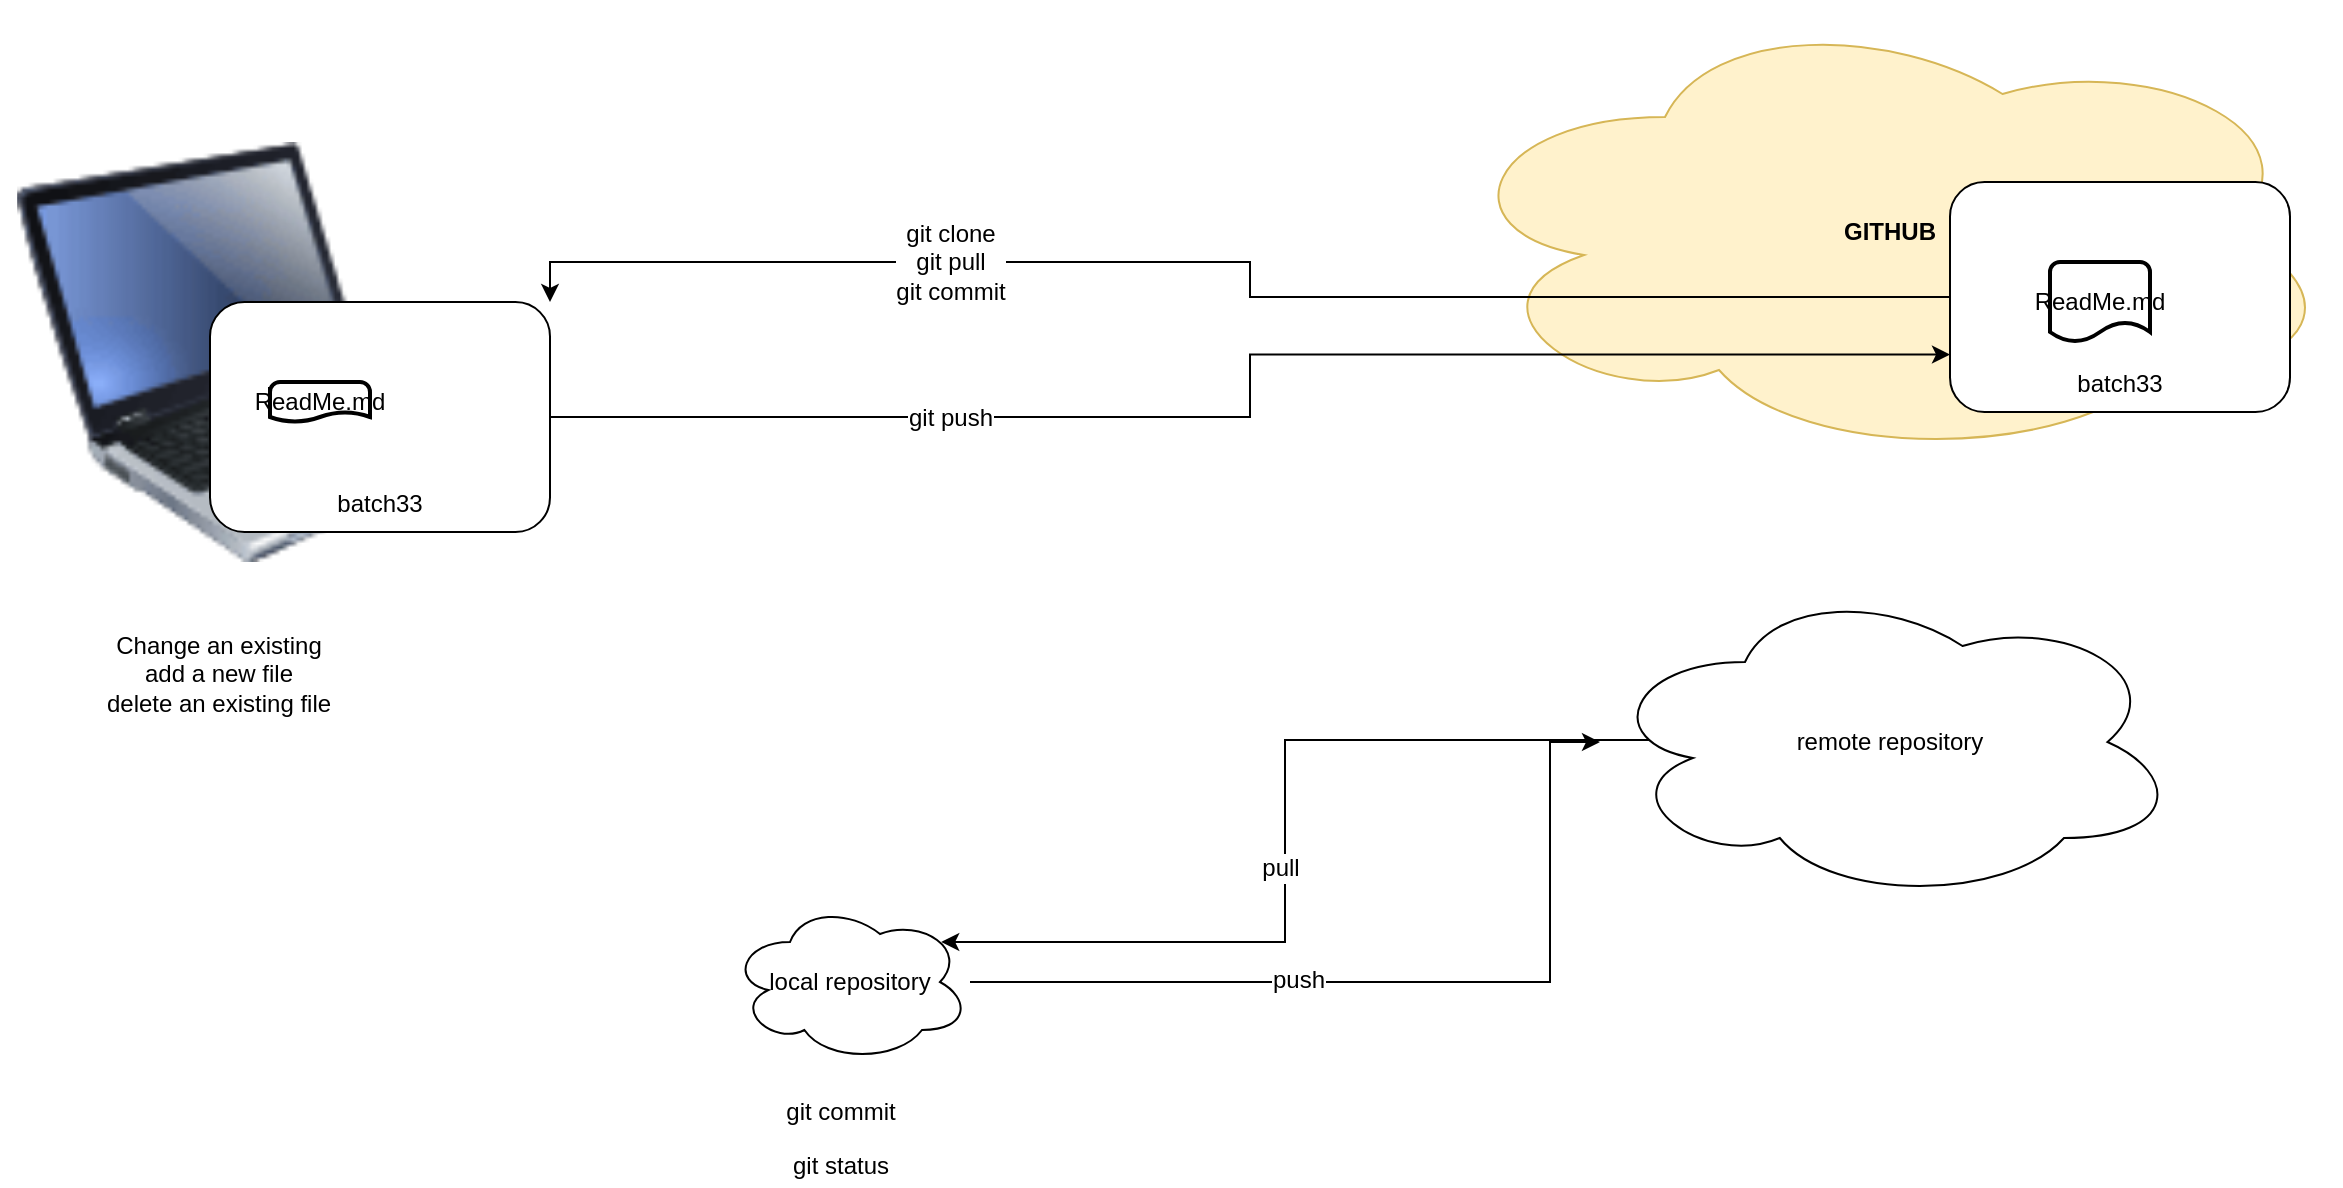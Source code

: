 <mxfile version="12.9.3" type="device" pages="16"><diagram id="IdOmz2bcnzehGOzn1OWl" name="Page-1"><mxGraphModel dx="1426" dy="860" grid="1" gridSize="10" guides="1" tooltips="1" connect="1" arrows="1" fold="1" page="1" pageScale="1" pageWidth="850" pageHeight="1100" math="0" shadow="0"><root><mxCell id="0"/><mxCell id="1" parent="0"/><mxCell id="hby02RgT0iwDzL9pDqxs-1" value="GITHUB" style="ellipse;shape=cloud;whiteSpace=wrap;html=1;fontStyle=1;fillColor=#fff2cc;strokeColor=#d6b656;" parent="1" vertex="1"><mxGeometry x="825" y="150" width="450" height="230" as="geometry"/></mxCell><mxCell id="hby02RgT0iwDzL9pDqxs-3" value="" style="image;html=1;labelBackgroundColor=#ffffff;image=img/lib/clip_art/computers/Laptop_128x128.png" parent="1" vertex="1"><mxGeometry x="105" y="220" width="275" height="210" as="geometry"/></mxCell><mxCell id="hby02RgT0iwDzL9pDqxs-6" style="edgeStyle=orthogonalEdgeStyle;rounded=0;orthogonalLoop=1;jettySize=auto;html=1;entryX=1;entryY=0;entryDx=0;entryDy=0;" parent="1" source="hby02RgT0iwDzL9pDqxs-5" target="hby02RgT0iwDzL9pDqxs-8" edge="1"><mxGeometry relative="1" as="geometry"><mxPoint x="630" y="250" as="targetPoint"/></mxGeometry></mxCell><mxCell id="hby02RgT0iwDzL9pDqxs-7" value="git clone&lt;br&gt;git pull&lt;br&gt;git commit" style="text;html=1;align=center;verticalAlign=middle;resizable=0;points=[];labelBackgroundColor=#ffffff;" parent="hby02RgT0iwDzL9pDqxs-6" vertex="1" connectable="0"><mxGeometry x="0.574" relative="1" as="geometry"><mxPoint x="62.5" as="offset"/></mxGeometry></mxCell><mxCell id="hby02RgT0iwDzL9pDqxs-5" value="&lt;br&gt;&lt;br&gt;&lt;br&gt;&lt;br&gt;&lt;br&gt;&lt;br&gt;batch33" style="rounded=1;whiteSpace=wrap;html=1;" parent="1" vertex="1"><mxGeometry x="1080" y="240" width="170" height="115" as="geometry"/></mxCell><mxCell id="hby02RgT0iwDzL9pDqxs-4" value="ReadMe.md" style="strokeWidth=2;html=1;shape=mxgraph.flowchart.document2;whiteSpace=wrap;size=0.25;" parent="1" vertex="1"><mxGeometry x="1130" y="280" width="50" height="40" as="geometry"/></mxCell><mxCell id="hby02RgT0iwDzL9pDqxs-12" style="edgeStyle=orthogonalEdgeStyle;rounded=0;orthogonalLoop=1;jettySize=auto;html=1;entryX=0;entryY=0.75;entryDx=0;entryDy=0;" parent="1" source="hby02RgT0iwDzL9pDqxs-8" target="hby02RgT0iwDzL9pDqxs-5" edge="1"><mxGeometry relative="1" as="geometry"/></mxCell><mxCell id="hby02RgT0iwDzL9pDqxs-13" value="git push" style="text;html=1;align=center;verticalAlign=middle;resizable=0;points=[];labelBackgroundColor=#ffffff;" parent="hby02RgT0iwDzL9pDqxs-12" vertex="1" connectable="0"><mxGeometry x="-0.122" relative="1" as="geometry"><mxPoint x="-121" as="offset"/></mxGeometry></mxCell><mxCell id="hby02RgT0iwDzL9pDqxs-8" value="&lt;br&gt;&lt;br&gt;&lt;br&gt;&lt;br&gt;&lt;br&gt;&lt;br&gt;batch33" style="rounded=1;whiteSpace=wrap;html=1;" parent="1" vertex="1"><mxGeometry x="210" y="300" width="170" height="115" as="geometry"/></mxCell><mxCell id="hby02RgT0iwDzL9pDqxs-9" value="ReadMe.md" style="strokeWidth=2;html=1;shape=mxgraph.flowchart.document2;whiteSpace=wrap;size=0.25;" parent="1" vertex="1"><mxGeometry x="240" y="340" width="50" height="20" as="geometry"/></mxCell><mxCell id="hby02RgT0iwDzL9pDqxs-14" value="Change an existing&lt;br&gt;add a new file&lt;br&gt;delete an existing file" style="text;html=1;align=center;verticalAlign=middle;resizable=0;points=[];autosize=1;" parent="1" vertex="1"><mxGeometry x="149" y="461" width="130" height="50" as="geometry"/></mxCell><mxCell id="Qg5v2WjDd2QpE6gYnF5J-4" style="edgeStyle=orthogonalEdgeStyle;rounded=0;orthogonalLoop=1;jettySize=auto;html=1;" parent="1" source="Qg5v2WjDd2QpE6gYnF5J-1" target="Qg5v2WjDd2QpE6gYnF5J-2" edge="1"><mxGeometry relative="1" as="geometry"><Array as="points"><mxPoint x="880" y="640"/><mxPoint x="880" y="520"/></Array></mxGeometry></mxCell><mxCell id="Qg5v2WjDd2QpE6gYnF5J-6" value="push" style="text;html=1;align=center;verticalAlign=middle;resizable=0;points=[];labelBackgroundColor=#ffffff;" parent="Qg5v2WjDd2QpE6gYnF5J-4" vertex="1" connectable="0"><mxGeometry x="-0.246" y="1" relative="1" as="geometry"><mxPoint as="offset"/></mxGeometry></mxCell><mxCell id="Qg5v2WjDd2QpE6gYnF5J-1" value="local repository" style="ellipse;shape=cloud;whiteSpace=wrap;html=1;" parent="1" vertex="1"><mxGeometry x="470" y="600" width="120" height="80" as="geometry"/></mxCell><mxCell id="Qg5v2WjDd2QpE6gYnF5J-3" style="edgeStyle=orthogonalEdgeStyle;rounded=0;orthogonalLoop=1;jettySize=auto;html=1;entryX=0.88;entryY=0.25;entryDx=0;entryDy=0;entryPerimeter=0;exitX=0.09;exitY=0.494;exitDx=0;exitDy=0;exitPerimeter=0;" parent="1" source="Qg5v2WjDd2QpE6gYnF5J-2" target="Qg5v2WjDd2QpE6gYnF5J-1" edge="1"><mxGeometry relative="1" as="geometry"/></mxCell><mxCell id="Qg5v2WjDd2QpE6gYnF5J-5" value="pull" style="text;html=1;align=center;verticalAlign=middle;resizable=0;points=[];labelBackgroundColor=#ffffff;" parent="Qg5v2WjDd2QpE6gYnF5J-3" vertex="1" connectable="0"><mxGeometry x="0.085" y="-3" relative="1" as="geometry"><mxPoint as="offset"/></mxGeometry></mxCell><mxCell id="Qg5v2WjDd2QpE6gYnF5J-2" value="remote repository" style="ellipse;shape=cloud;whiteSpace=wrap;html=1;" parent="1" vertex="1"><mxGeometry x="905" y="440" width="290" height="160" as="geometry"/></mxCell><mxCell id="Qg5v2WjDd2QpE6gYnF5J-7" value="git commit" style="text;html=1;align=center;verticalAlign=middle;resizable=0;points=[];autosize=1;" parent="1" vertex="1"><mxGeometry x="490" y="695" width="70" height="20" as="geometry"/></mxCell><mxCell id="Qg5v2WjDd2QpE6gYnF5J-8" value="git status" style="text;html=1;align=center;verticalAlign=middle;resizable=0;points=[];autosize=1;" parent="1" vertex="1"><mxGeometry x="495" y="722" width="60" height="20" as="geometry"/></mxCell></root></mxGraphModel></diagram><diagram id="zS1a2y59Ryanik_ALoJw" name="Page-2"><mxGraphModel dx="768" dy="482" grid="1" gridSize="10" guides="1" tooltips="1" connect="1" arrows="1" fold="1" page="1" pageScale="1" pageWidth="850" pageHeight="1100" math="0" shadow="0"><root><mxCell id="jEWupa7V4hSwSC42dgyp-0"/><mxCell id="jEWupa7V4hSwSC42dgyp-1" parent="jEWupa7V4hSwSC42dgyp-0"/><mxCell id="Dx5-CkSSb9bfjvkMwd1q-10" style="edgeStyle=orthogonalEdgeStyle;rounded=0;orthogonalLoop=1;jettySize=auto;html=1;entryX=1;entryY=0.333;entryDx=0;entryDy=0;entryPerimeter=0;fillColor=#f8cecc;strokeColor=#b85450;" parent="jEWupa7V4hSwSC42dgyp-1" source="G--D0qetypL-vngQMtHb-0" target="Dx5-CkSSb9bfjvkMwd1q-1" edge="1"><mxGeometry relative="1" as="geometry"/></mxCell><mxCell id="Dx5-CkSSb9bfjvkMwd1q-11" value="clone" style="text;html=1;align=center;verticalAlign=middle;resizable=0;points=[];labelBackgroundColor=#ffffff;" parent="Dx5-CkSSb9bfjvkMwd1q-10" vertex="1" connectable="0"><mxGeometry x="0.2" y="-2" relative="1" as="geometry"><mxPoint as="offset"/></mxGeometry></mxCell><mxCell id="Dx5-CkSSb9bfjvkMwd1q-15" style="edgeStyle=orthogonalEdgeStyle;rounded=0;orthogonalLoop=1;jettySize=auto;html=1;entryX=0.75;entryY=0.1;entryDx=0;entryDy=0;entryPerimeter=0;" parent="jEWupa7V4hSwSC42dgyp-1" source="G--D0qetypL-vngQMtHb-0" target="Dx5-CkSSb9bfjvkMwd1q-0" edge="1"><mxGeometry relative="1" as="geometry"/></mxCell><mxCell id="Dx5-CkSSb9bfjvkMwd1q-16" style="edgeStyle=orthogonalEdgeStyle;rounded=0;orthogonalLoop=1;jettySize=auto;html=1;" parent="jEWupa7V4hSwSC42dgyp-1" source="G--D0qetypL-vngQMtHb-0" target="Dx5-CkSSb9bfjvkMwd1q-4" edge="1"><mxGeometry relative="1" as="geometry"/></mxCell><mxCell id="Dx5-CkSSb9bfjvkMwd1q-19" value="pull" style="text;html=1;align=center;verticalAlign=middle;resizable=0;points=[];labelBackgroundColor=#ffffff;" parent="Dx5-CkSSb9bfjvkMwd1q-16" vertex="1" connectable="0"><mxGeometry x="-0.358" y="-2" relative="1" as="geometry"><mxPoint as="offset"/></mxGeometry></mxCell><mxCell id="Dx5-CkSSb9bfjvkMwd1q-17" style="edgeStyle=orthogonalEdgeStyle;rounded=0;orthogonalLoop=1;jettySize=auto;html=1;exitX=0.088;exitY=0.493;exitDx=0;exitDy=0;exitPerimeter=0;" parent="jEWupa7V4hSwSC42dgyp-1" source="G--D0qetypL-vngQMtHb-0" target="Dx5-CkSSb9bfjvkMwd1q-2" edge="1"><mxGeometry relative="1" as="geometry"/></mxCell><mxCell id="Dx5-CkSSb9bfjvkMwd1q-18" style="edgeStyle=orthogonalEdgeStyle;rounded=0;orthogonalLoop=1;jettySize=auto;html=1;entryX=0.5;entryY=0;entryDx=0;entryDy=0;entryPerimeter=0;" parent="jEWupa7V4hSwSC42dgyp-1" source="G--D0qetypL-vngQMtHb-0" target="Dx5-CkSSb9bfjvkMwd1q-3" edge="1"><mxGeometry relative="1" as="geometry"/></mxCell><mxCell id="Dx5-CkSSb9bfjvkMwd1q-20" value="pull" style="text;html=1;align=center;verticalAlign=middle;resizable=0;points=[];labelBackgroundColor=#ffffff;" parent="Dx5-CkSSb9bfjvkMwd1q-18" vertex="1" connectable="0"><mxGeometry x="0.22" y="-2" relative="1" as="geometry"><mxPoint as="offset"/></mxGeometry></mxCell><mxCell id="G--D0qetypL-vngQMtHb-0" value="Github&lt;br&gt;Bitbucket&lt;br&gt;Gitlab&lt;br&gt;&lt;br&gt;&lt;br&gt;&lt;br&gt;multiple .java&lt;br&gt;&lt;br&gt;&lt;br&gt;&lt;br&gt;&lt;br&gt;&lt;br&gt;&lt;br&gt;&lt;br&gt;&lt;br&gt;" style="ellipse;shape=cloud;whiteSpace=wrap;html=1;fillColor=#f8cecc;strokeColor=#b85450;" parent="jEWupa7V4hSwSC42dgyp-1" vertex="1"><mxGeometry x="260" y="70" width="260" height="140" as="geometry"/></mxCell><mxCell id="Dx5-CkSSb9bfjvkMwd1q-0" value="Actor" style="shape=umlActor;verticalLabelPosition=bottom;labelBackgroundColor=#ffffff;verticalAlign=top;html=1;outlineConnect=0;" parent="jEWupa7V4hSwSC42dgyp-1" vertex="1"><mxGeometry x="350" y="300" width="30" height="60" as="geometry"/></mxCell><mxCell id="Dx5-CkSSb9bfjvkMwd1q-13" value="" style="edgeStyle=orthogonalEdgeStyle;rounded=0;orthogonalLoop=1;jettySize=auto;html=1;entryX=0.123;entryY=0.593;entryDx=0;entryDy=0;entryPerimeter=0;fillColor=#f8cecc;strokeColor=#b85450;" parent="jEWupa7V4hSwSC42dgyp-1" source="Dx5-CkSSb9bfjvkMwd1q-1" target="G--D0qetypL-vngQMtHb-0" edge="1"><mxGeometry relative="1" as="geometry"><mxPoint x="200" y="150" as="targetPoint"/></mxGeometry></mxCell><mxCell id="Dx5-CkSSb9bfjvkMwd1q-14" value="push" style="text;html=1;align=center;verticalAlign=middle;resizable=0;points=[];labelBackgroundColor=#ffffff;" parent="Dx5-CkSSb9bfjvkMwd1q-13" vertex="1" connectable="0"><mxGeometry x="-0.051" y="-2" relative="1" as="geometry"><mxPoint as="offset"/></mxGeometry></mxCell><mxCell id="Dx5-CkSSb9bfjvkMwd1q-1" value="Actor" style="shape=umlActor;verticalLabelPosition=bottom;labelBackgroundColor=#ffffff;verticalAlign=top;html=1;outlineConnect=0;fillColor=#f8cecc;strokeColor=#b85450;" parent="jEWupa7V4hSwSC42dgyp-1" vertex="1"><mxGeometry x="30" y="20" width="30" height="60" as="geometry"/></mxCell><mxCell id="Dx5-CkSSb9bfjvkMwd1q-2" value="Actor" style="shape=umlActor;verticalLabelPosition=bottom;labelBackgroundColor=#ffffff;verticalAlign=top;html=1;outlineConnect=0;" parent="jEWupa7V4hSwSC42dgyp-1" vertex="1"><mxGeometry x="140" y="280" width="30" height="60" as="geometry"/></mxCell><mxCell id="Dx5-CkSSb9bfjvkMwd1q-3" value="Actor" style="shape=umlActor;verticalLabelPosition=bottom;labelBackgroundColor=#ffffff;verticalAlign=top;html=1;outlineConnect=0;" parent="jEWupa7V4hSwSC42dgyp-1" vertex="1"><mxGeometry x="500" y="290" width="30" height="60" as="geometry"/></mxCell><mxCell id="Dx5-CkSSb9bfjvkMwd1q-4" value="Actor" style="shape=umlActor;verticalLabelPosition=bottom;labelBackgroundColor=#ffffff;verticalAlign=top;html=1;outlineConnect=0;" parent="jEWupa7V4hSwSC42dgyp-1" vertex="1"><mxGeometry x="700" y="120" width="30" height="60" as="geometry"/></mxCell><mxCell id="Dx5-CkSSb9bfjvkMwd1q-22" style="edgeStyle=orthogonalEdgeStyle;rounded=0;orthogonalLoop=1;jettySize=auto;html=1;entryX=0.923;entryY=0.714;entryDx=0;entryDy=0;entryPerimeter=0;" parent="jEWupa7V4hSwSC42dgyp-1" source="Dx5-CkSSb9bfjvkMwd1q-21" target="G--D0qetypL-vngQMtHb-0" edge="1"><mxGeometry relative="1" as="geometry"><Array as="points"><mxPoint x="550" y="273"/><mxPoint x="550" y="170"/></Array></mxGeometry></mxCell><mxCell id="Dx5-CkSSb9bfjvkMwd1q-21" value="13 java&lt;br&gt;&lt;br&gt;chrashed" style="text;html=1;align=center;verticalAlign=middle;resizable=0;points=[];autosize=1;" parent="jEWupa7V4hSwSC42dgyp-1" vertex="1"><mxGeometry x="667" y="248" width="60" height="50" as="geometry"/></mxCell></root></mxGraphModel></diagram><diagram id="j78tg9uzVuWlE2k-whSv" name="Garbage Collection"><mxGraphModel dx="768" dy="482" grid="1" gridSize="10" guides="1" tooltips="1" connect="1" arrows="1" fold="1" page="1" pageScale="1" pageWidth="850" pageHeight="1100" math="0" shadow="0"><root><mxCell id="gXS9Il777g8SFqKHnZSo-0"/><mxCell id="gXS9Il777g8SFqKHnZSo-1" parent="gXS9Il777g8SFqKHnZSo-0"/><mxCell id="JWH4OfYO2nI8F2NrsKa5-0" value="" style="rounded=1;whiteSpace=wrap;html=1;fillColor=#f8cecc;strokeColor=#b85450;" parent="gXS9Il777g8SFqKHnZSo-1" vertex="1"><mxGeometry x="320" y="240" width="320" height="330" as="geometry"/></mxCell><mxCell id="JWH4OfYO2nI8F2NrsKa5-1" value="" style="verticalLabelPosition=bottom;html=1;verticalAlign=top;align=center;shape=mxgraph.floorplan.sofa;" parent="gXS9Il777g8SFqKHnZSo-1" vertex="1"><mxGeometry x="200" y="400" width="90" height="80" as="geometry"/></mxCell><mxCell id="JWH4OfYO2nI8F2NrsKa5-2" value="" style="outlineConnect=0;dashed=0;verticalLabelPosition=bottom;verticalAlign=top;align=center;html=1;shape=mxgraph.aws3.fire_tv;fillColor=#5294CF;gradientColor=none;" parent="gXS9Il777g8SFqKHnZSo-1" vertex="1"><mxGeometry x="425" y="510" width="75" height="55.5" as="geometry"/></mxCell><mxCell id="JWH4OfYO2nI8F2NrsKa5-3" value="" style="shape=cube;whiteSpace=wrap;html=1;boundedLbl=1;backgroundOutline=1;darkOpacity=0.05;darkOpacity2=0.1;" parent="gXS9Il777g8SFqKHnZSo-1" vertex="1"><mxGeometry x="407.5" y="390" width="145" height="70" as="geometry"/></mxCell><mxCell id="JWH4OfYO2nI8F2NrsKa5-4" value="" style="verticalLabelPosition=bottom;html=1;verticalAlign=top;align=center;shape=mxgraph.floorplan.sofa;" parent="gXS9Il777g8SFqKHnZSo-1" vertex="1"><mxGeometry x="335" y="270" width="290" height="80" as="geometry"/></mxCell><mxCell id="JWH4OfYO2nI8F2NrsKa5-5" value="&lt;b&gt;JVM&lt;/b&gt;" style="text;html=1;align=center;verticalAlign=middle;resizable=0;points=[];autosize=1;" parent="gXS9Il777g8SFqKHnZSo-1" vertex="1"><mxGeometry x="445" y="210" width="40" height="20" as="geometry"/></mxCell></root></mxGraphModel></diagram><diagram id="fvXrOQ2lxt9al5fRdCOp" name="DataTypes Variables"><mxGraphModel dx="946" dy="640" grid="1" gridSize="10" guides="1" tooltips="1" connect="1" arrows="1" fold="1" page="1" pageScale="1" pageWidth="850" pageHeight="1100" math="0" shadow="0"><root><mxCell id="uAyH6U6E8GMP2fW41_Ls-0"/><mxCell id="uAyH6U6E8GMP2fW41_Ls-1" parent="uAyH6U6E8GMP2fW41_Ls-0"/><mxCell id="uAyH6U6E8GMP2fW41_Ls-2" value="" style="ellipse;shape=cloud;whiteSpace=wrap;html=1;fillColor=#f8cecc;strokeColor=#b85450;" vertex="1" parent="uAyH6U6E8GMP2fW41_Ls-1"><mxGeometry x="630" y="240" width="50" height="30" as="geometry"/></mxCell><mxCell id="uAyH6U6E8GMP2fW41_Ls-3" value="Actor" style="shape=umlActor;verticalLabelPosition=bottom;labelBackgroundColor=#ffffff;verticalAlign=top;html=1;outlineConnect=0;" vertex="1" parent="uAyH6U6E8GMP2fW41_Ls-1"><mxGeometry x="110" y="130" width="90" height="140" as="geometry"/></mxCell><mxCell id="uAyH6U6E8GMP2fW41_Ls-4" value="BIG" style="shape=cylinder;whiteSpace=wrap;html=1;boundedLbl=1;backgroundOutline=1;fillColor=#fff2cc;strokeColor=#d6b656;" vertex="1" parent="uAyH6U6E8GMP2fW41_Ls-1"><mxGeometry x="240" y="210" width="170" height="210" as="geometry"/></mxCell><mxCell id="uAyH6U6E8GMP2fW41_Ls-5" value="" style="ellipse;shape=cloud;whiteSpace=wrap;html=1;fillColor=#f8cecc;strokeColor=#b85450;" vertex="1" parent="uAyH6U6E8GMP2fW41_Ls-1"><mxGeometry x="650" y="270" width="50" height="30" as="geometry"/></mxCell><mxCell id="uAyH6U6E8GMP2fW41_Ls-6" value="MEDIUM" style="shape=cylinder;whiteSpace=wrap;html=1;boundedLbl=1;backgroundOutline=1;fillColor=#fff2cc;strokeColor=#d6b656;" vertex="1" parent="uAyH6U6E8GMP2fW41_Ls-1"><mxGeometry x="420" y="70" width="100" height="165" as="geometry"/></mxCell><mxCell id="uAyH6U6E8GMP2fW41_Ls-7" value="SMALL" style="shape=cylinder;whiteSpace=wrap;html=1;boundedLbl=1;backgroundOutline=1;fillColor=#fff2cc;strokeColor=#d6b656;" vertex="1" parent="uAyH6U6E8GMP2fW41_Ls-1"><mxGeometry x="250" y="90" width="80" height="105" as="geometry"/></mxCell><mxCell id="uAyH6U6E8GMP2fW41_Ls-8" value="MILK" style="ellipse;whiteSpace=wrap;html=1;" vertex="1" parent="uAyH6U6E8GMP2fW41_Ls-1"><mxGeometry x="680" y="380" width="70" height="130" as="geometry"/></mxCell><mxCell id="uAyH6U6E8GMP2fW41_Ls-9" value="PLASTIC" style="shape=cylinder;whiteSpace=wrap;html=1;boundedLbl=1;backgroundOutline=1;fillColor=#f8cecc;strokeColor=#b85450;" vertex="1" parent="uAyH6U6E8GMP2fW41_Ls-1"><mxGeometry x="70" y="465" width="170" height="170" as="geometry"/></mxCell></root></mxGraphModel></diagram><diagram id="G-vTzDAmnaNjvY6cgK8p" name="Why Interfaces"><mxGraphModel dx="1422" dy="896" grid="1" gridSize="10" guides="1" tooltips="1" connect="1" arrows="1" fold="1" page="1" pageScale="1" pageWidth="850" pageHeight="1100" math="0" shadow="0"><root><mxCell id="-Rdk2tyyydKSIQwUlYSg-0"/><mxCell id="-Rdk2tyyydKSIQwUlYSg-1" parent="-Rdk2tyyydKSIQwUlYSg-0"/><mxCell id="-Rdk2tyyydKSIQwUlYSg-4" value="" style="ellipse;shape=cloud;whiteSpace=wrap;html=1;" vertex="1" parent="-Rdk2tyyydKSIQwUlYSg-1"><mxGeometry x="70" y="200" width="640" height="420" as="geometry"/></mxCell><mxCell id="-Rdk2tyyydKSIQwUlYSg-2" value="INTERFACE" style="shape=step;perimeter=stepPerimeter;whiteSpace=wrap;html=1;fixedSize=1;fillColor=#f8cecc;strokeColor=#b85450;" vertex="1" parent="-Rdk2tyyydKSIQwUlYSg-1"><mxGeometry x="380" y="350" width="120" height="80" as="geometry"/></mxCell><mxCell id="-Rdk2tyyydKSIQwUlYSg-3" value="BMW&lt;br&gt;MOTOR" style="shape=step;perimeter=stepPerimeter;whiteSpace=wrap;html=1;fixedSize=1;fillColor=#e1d5e7;strokeColor=#9673a6;" vertex="1" parent="-Rdk2tyyydKSIQwUlYSg-1"><mxGeometry x="430" y="60" width="120" height="80" as="geometry"/></mxCell><mxCell id="-Rdk2tyyydKSIQwUlYSg-5" value="HONDA&lt;br&gt;MOTOR" style="shape=step;perimeter=stepPerimeter;whiteSpace=wrap;html=1;fixedSize=1;fillColor=#e1d5e7;strokeColor=#9673a6;" vertex="1" parent="-Rdk2tyyydKSIQwUlYSg-1"><mxGeometry x="270" y="60" width="120" height="80" as="geometry"/></mxCell><mxCell id="-Rdk2tyyydKSIQwUlYSg-6" value="TESLA&lt;br&gt;MOTOR" style="shape=step;perimeter=stepPerimeter;whiteSpace=wrap;html=1;fixedSize=1;fillColor=#e1d5e7;strokeColor=#9673a6;" vertex="1" parent="-Rdk2tyyydKSIQwUlYSg-1"><mxGeometry x="610" y="60" width="120" height="80" as="geometry"/></mxCell></root></mxGraphModel></diagram><diagram id="4HuANfnCy18JdS9IOGQa" name="Page-6"><mxGraphModel dx="1422" dy="896" grid="1" gridSize="10" guides="1" tooltips="1" connect="1" arrows="1" fold="1" page="1" pageScale="1" pageWidth="850" pageHeight="1100" math="0" shadow="0"><root><mxCell id="FjjG1rX7K4CGtDq5Dw-o-0"/><mxCell id="FjjG1rX7K4CGtDq5Dw-o-1" parent="FjjG1rX7K4CGtDq5Dw-o-0"/><mxCell id="FjjG1rX7K4CGtDq5Dw-o-6" value="" style="rounded=1;whiteSpace=wrap;html=1;" parent="FjjG1rX7K4CGtDq5Dw-o-1" vertex="1"><mxGeometry x="590" y="340" width="60" height="50" as="geometry"/></mxCell><mxCell id="FjjG1rX7K4CGtDq5Dw-o-7" value="" style="rounded=1;whiteSpace=wrap;html=1;" parent="FjjG1rX7K4CGtDq5Dw-o-1" vertex="1"><mxGeometry x="530" y="340" width="60" height="50" as="geometry"/></mxCell><mxCell id="FjjG1rX7K4CGtDq5Dw-o-8" value="" style="rounded=1;whiteSpace=wrap;html=1;" parent="FjjG1rX7K4CGtDq5Dw-o-1" vertex="1"><mxGeometry x="290" y="340" width="60" height="50" as="geometry"/></mxCell><mxCell id="FjjG1rX7K4CGtDq5Dw-o-9" value="" style="rounded=1;whiteSpace=wrap;html=1;" parent="FjjG1rX7K4CGtDq5Dw-o-1" vertex="1"><mxGeometry x="350" y="340" width="60" height="50" as="geometry"/></mxCell><mxCell id="FjjG1rX7K4CGtDq5Dw-o-10" value="" style="rounded=1;whiteSpace=wrap;html=1;" parent="FjjG1rX7K4CGtDq5Dw-o-1" vertex="1"><mxGeometry x="410" y="340" width="60" height="50" as="geometry"/></mxCell><mxCell id="FjjG1rX7K4CGtDq5Dw-o-11" value="" style="rounded=1;whiteSpace=wrap;html=1;" parent="FjjG1rX7K4CGtDq5Dw-o-1" vertex="1"><mxGeometry x="470" y="340" width="60" height="50" as="geometry"/></mxCell><mxCell id="FjjG1rX7K4CGtDq5Dw-o-12" value="1-5" style="text;html=1;align=center;verticalAlign=middle;resizable=0;points=[];autosize=1;" parent="FjjG1rX7K4CGtDq5Dw-o-1" vertex="1"><mxGeometry x="298" y="295" width="30" height="20" as="geometry"/></mxCell><mxCell id="FjjG1rX7K4CGtDq5Dw-o-13" value="6-8" style="text;html=1;align=center;verticalAlign=middle;resizable=0;points=[];autosize=1;" parent="FjjG1rX7K4CGtDq5Dw-o-1" vertex="1"><mxGeometry x="367" y="303" width="30" height="20" as="geometry"/></mxCell><mxCell id="FjjG1rX7K4CGtDq5Dw-o-14" value="8-10" style="text;html=1;align=center;verticalAlign=middle;resizable=0;points=[];autosize=1;" parent="FjjG1rX7K4CGtDq5Dw-o-1" vertex="1"><mxGeometry x="425" y="317" width="40" height="20" as="geometry"/></mxCell><mxCell id="FjjG1rX7K4CGtDq5Dw-o-15" value="&lt;pre style=&quot;background-color: #2b2b2b ; color: #a9b7c6 ; font-family: &amp;#34;jetbrains mono&amp;#34; , monospace ; font-size: 16.5pt&quot;&gt;&lt;span style=&quot;color: #6a8759&quot;&gt;Xavier66&lt;/span&gt;&lt;/pre&gt;&lt;pre style=&quot;background-color: #2b2b2b ; color: #a9b7c6 ; font-family: &amp;#34;jetbrains mono&amp;#34; , monospace ; font-size: 16.5pt&quot;&gt;&lt;pre style=&quot;font-family: &amp;#34;jetbrains mono&amp;#34; , monospace ; font-size: 16.5pt&quot;&gt;&lt;span style=&quot;color: #6a8759&quot;&gt;Xavier33&lt;/span&gt;&lt;/pre&gt;&lt;/pre&gt;" style="text;html=1;align=center;verticalAlign=middle;resizable=0;points=[];autosize=1;" parent="FjjG1rX7K4CGtDq5Dw-o-1" vertex="1"><mxGeometry x="288" y="472" width="120" height="100" as="geometry"/></mxCell></root></mxGraphModel></diagram><diagram id="a1UeSYdp7H5HalbC0B4-" name="Serializable"><mxGraphModel dx="1422" dy="896" grid="1" gridSize="10" guides="1" tooltips="1" connect="1" arrows="1" fold="1" page="1" pageScale="1" pageWidth="850" pageHeight="1100" math="0" shadow="0"><root><mxCell id="j3ckNMHZL8FAUCLi3E_L-0"/><mxCell id="j3ckNMHZL8FAUCLi3E_L-1" parent="j3ckNMHZL8FAUCLi3E_L-0"/><mxCell id="j3ckNMHZL8FAUCLi3E_L-2" value="JVM" style="rounded=1;whiteSpace=wrap;html=1;fillColor=#ffe6cc;strokeColor=#d79b00;" vertex="1" parent="j3ckNMHZL8FAUCLi3E_L-1"><mxGeometry x="90" y="280" width="120" height="200" as="geometry"/></mxCell><mxCell id="j3ckNMHZL8FAUCLi3E_L-3" value="" style="shape=process;whiteSpace=wrap;html=1;backgroundOutline=1;" vertex="1" parent="j3ckNMHZL8FAUCLi3E_L-1"><mxGeometry x="440" y="350" width="120" height="60" as="geometry"/></mxCell><mxCell id="j3ckNMHZL8FAUCLi3E_L-5" style="edgeStyle=orthogonalEdgeStyle;rounded=0;orthogonalLoop=1;jettySize=auto;html=1;entryX=0;entryY=0.5;entryDx=0;entryDy=0;fillColor=#dae8fc;strokeColor=#6c8ebf;strokeWidth=3;" edge="1" parent="j3ckNMHZL8FAUCLi3E_L-1" source="j3ckNMHZL8FAUCLi3E_L-4" target="j3ckNMHZL8FAUCLi3E_L-3"><mxGeometry relative="1" as="geometry"/></mxCell><mxCell id="j3ckNMHZL8FAUCLi3E_L-4" value="" style="ellipse;whiteSpace=wrap;html=1;fillColor=#f8cecc;strokeColor=#b85450;" vertex="1" parent="j3ckNMHZL8FAUCLi3E_L-1"><mxGeometry x="100" y="300" width="50" height="40" as="geometry"/></mxCell></root></mxGraphModel></diagram><diagram id="TbJ7-hbIJnTYCVSrTdj0" name="RMI"><mxGraphModel dx="1422" dy="896" grid="1" gridSize="10" guides="1" tooltips="1" connect="1" arrows="1" fold="1" page="1" pageScale="1" pageWidth="850" pageHeight="1100" math="0" shadow="0"><root><mxCell id="t50nV4gqsNlCzUrYvGyL-0"/><mxCell id="t50nV4gqsNlCzUrYvGyL-1" parent="t50nV4gqsNlCzUrYvGyL-0"/><mxCell id="Hyr1mvusuQfZmy4_W1II-4" value="Z&lt;br&gt;&lt;br&gt;&lt;br&gt;&lt;pre style=&quot;background-color: #2b2b2b ; color: #a9b7c6 ; font-family: &amp;#34;jetbrains mono&amp;#34; , monospace ; font-size: 16.5pt&quot;&gt;LocateRegistry.&lt;span style=&quot;font-style: italic&quot;&gt;getRegistry&lt;/span&gt;(&lt;span style=&quot;color: #6a8759&quot;&gt;&quot;67.88.88.66&quot;&lt;/span&gt;&lt;span style=&quot;color: #cc7832&quot;&gt;,&lt;/span&gt;&lt;span style=&quot;color: #6897bb&quot;&gt;7777&lt;/span&gt;)&lt;span style=&quot;color: #cc7832&quot;&gt;;&lt;/span&gt;&lt;/pre&gt;" style="whiteSpace=wrap;html=1;aspect=fixed;fillColor=#f5f5f5;strokeColor=#666666;fontColor=#333333;" vertex="1" parent="t50nV4gqsNlCzUrYvGyL-1"><mxGeometry x="610" y="120" width="460" height="460" as="geometry"/></mxCell><mxCell id="t50nV4gqsNlCzUrYvGyL-9" value="Z" style="whiteSpace=wrap;html=1;aspect=fixed;fillColor=#f5f5f5;strokeColor=#666666;fontColor=#333333;" parent="t50nV4gqsNlCzUrYvGyL-1" vertex="1"><mxGeometry x="60" y="190" width="460" height="460" as="geometry"/></mxCell><mxCell id="t50nV4gqsNlCzUrYvGyL-2" value="Impl&lt;br&gt;Server&lt;br&gt;7777&lt;br&gt;67.88.88.66" style="rounded=1;whiteSpace=wrap;html=1;fillColor=#f8cecc;strokeColor=#b85450;" parent="t50nV4gqsNlCzUrYvGyL-1" vertex="1"><mxGeometry x="180" y="260" width="200" height="290" as="geometry"/></mxCell><mxCell id="t50nV4gqsNlCzUrYvGyL-6" value="Client&lt;br&gt;" style="rounded=1;whiteSpace=wrap;html=1;fillColor=#f8cecc;strokeColor=#b85450;" parent="t50nV4gqsNlCzUrYvGyL-1" vertex="1"><mxGeometry x="850" y="275" width="200" height="290" as="geometry"/></mxCell><mxCell id="Hyr1mvusuQfZmy4_W1II-8" style="edgeStyle=orthogonalEdgeStyle;rounded=0;orthogonalLoop=1;jettySize=auto;html=1;startArrow=classicThin;startFill=1;" edge="1" parent="t50nV4gqsNlCzUrYvGyL-1" source="t50nV4gqsNlCzUrYvGyL-7" target="t50nV4gqsNlCzUrYvGyL-2"><mxGeometry relative="1" as="geometry"/></mxCell><mxCell id="t50nV4gqsNlCzUrYvGyL-7" value="" style="ellipse;whiteSpace=wrap;html=1;aspect=fixed;fillColor=#d5e8d4;strokeColor=#82b366;" parent="t50nV4gqsNlCzUrYvGyL-1" vertex="1"><mxGeometry x="960" y="330" width="40" height="40" as="geometry"/></mxCell><mxCell id="Hyr1mvusuQfZmy4_W1II-5" value="67.88.88.66" style="text;html=1;align=center;verticalAlign=middle;resizable=0;points=[];autosize=1;" vertex="1" parent="t50nV4gqsNlCzUrYvGyL-1"><mxGeometry x="236" y="174" width="80" height="20" as="geometry"/></mxCell><mxCell id="Hyr1mvusuQfZmy4_W1II-6" value="44.55.66.77" style="text;html=1;align=center;verticalAlign=middle;resizable=0;points=[];autosize=1;" vertex="1" parent="t50nV4gqsNlCzUrYvGyL-1"><mxGeometry x="733" y="292" width="80" height="20" as="geometry"/></mxCell><mxCell id="Hyr1mvusuQfZmy4_W1II-9" value="Impl&lt;br&gt;Server&lt;br&gt;7778&lt;br&gt;67.88.88.66" style="rounded=1;whiteSpace=wrap;html=1;fillColor=#f8cecc;strokeColor=#b85450;" vertex="1" parent="t50nV4gqsNlCzUrYvGyL-1"><mxGeometry x="320" y="490" width="200" height="290" as="geometry"/></mxCell></root></mxGraphModel></diagram><diagram id="_vRkW0MtiCPs9SbH0mKD" name="Page-9"><mxGraphModel dx="946" dy="640" grid="1" gridSize="10" guides="1" tooltips="1" connect="1" arrows="1" fold="1" page="1" pageScale="1" pageWidth="850" pageHeight="1100" math="0" shadow="0"><root><mxCell id="GaPNY4ABwLqgVNM712S5-0"/><mxCell id="GaPNY4ABwLqgVNM712S5-1" parent="GaPNY4ABwLqgVNM712S5-0"/><mxCell id="GaPNY4ABwLqgVNM712S5-2" value="" style="shape=cylinder;whiteSpace=wrap;html=1;boundedLbl=1;backgroundOutline=1;fillColor=#f8cecc;strokeColor=#b85450;" vertex="1" parent="GaPNY4ABwLqgVNM712S5-1"><mxGeometry x="570" y="280" width="60" height="80" as="geometry"/></mxCell><mxCell id="GaPNY4ABwLqgVNM712S5-9" style="edgeStyle=orthogonalEdgeStyle;rounded=0;orthogonalLoop=1;jettySize=auto;html=1;" edge="1" parent="GaPNY4ABwLqgVNM712S5-1" source="GaPNY4ABwLqgVNM712S5-3" target="GaPNY4ABwLqgVNM712S5-2"><mxGeometry relative="1" as="geometry"/></mxCell><mxCell id="GaPNY4ABwLqgVNM712S5-3" value="" style="aspect=fixed;perimeter=ellipsePerimeter;html=1;align=center;shadow=0;dashed=0;spacingTop=3;image;image=img/lib/active_directory/laptop_client.svg;" vertex="1" parent="GaPNY4ABwLqgVNM712S5-1"><mxGeometry x="200" y="130" width="45" height="50" as="geometry"/></mxCell><mxCell id="GaPNY4ABwLqgVNM712S5-8" style="edgeStyle=orthogonalEdgeStyle;rounded=0;orthogonalLoop=1;jettySize=auto;html=1;entryX=0.15;entryY=0.05;entryDx=0;entryDy=0;entryPerimeter=0;" edge="1" parent="GaPNY4ABwLqgVNM712S5-1" source="GaPNY4ABwLqgVNM712S5-4" target="GaPNY4ABwLqgVNM712S5-2"><mxGeometry relative="1" as="geometry"/></mxCell><mxCell id="GaPNY4ABwLqgVNM712S5-4" value="" style="aspect=fixed;perimeter=ellipsePerimeter;html=1;align=center;shadow=0;dashed=0;spacingTop=3;image;image=img/lib/active_directory/laptop_client.svg;" vertex="1" parent="GaPNY4ABwLqgVNM712S5-1"><mxGeometry x="330" y="40" width="45" height="50" as="geometry"/></mxCell><mxCell id="GaPNY4ABwLqgVNM712S5-5" value="" style="aspect=fixed;perimeter=ellipsePerimeter;html=1;align=center;shadow=0;dashed=0;spacingTop=3;image;image=img/lib/active_directory/laptop_client.svg;" vertex="1" parent="GaPNY4ABwLqgVNM712S5-1"><mxGeometry x="220" y="290" width="45" height="50" as="geometry"/></mxCell><mxCell id="GaPNY4ABwLqgVNM712S5-6" value="" style="aspect=fixed;perimeter=ellipsePerimeter;html=1;align=center;shadow=0;dashed=0;spacingTop=3;image;image=img/lib/active_directory/laptop_client.svg;" vertex="1" parent="GaPNY4ABwLqgVNM712S5-1"><mxGeometry x="230" y="420" width="45" height="50" as="geometry"/></mxCell><mxCell id="GaPNY4ABwLqgVNM712S5-10" value="" style="shape=mxgraph.signs.transportation.car_3;html=1;fillColor=#000000;strokeColor=none;verticalLabelPosition=bottom;verticalAlign=top;align=center;" vertex="1" parent="GaPNY4ABwLqgVNM712S5-1"><mxGeometry x="420" y="500" width="240" height="100" as="geometry"/></mxCell></root></mxGraphModel></diagram><diagram id="dNnF138_ymQuI6pfIP7k" name="Threads-1"><mxGraphModel dx="1426" dy="820" grid="1" gridSize="10" guides="1" tooltips="1" connect="1" arrows="1" fold="1" page="1" pageScale="1" pageWidth="850" pageHeight="1100" math="0" shadow="0"><root><mxCell id="JJo_LVYpG5lKK_sM4ya2-0"/><mxCell id="JJo_LVYpG5lKK_sM4ya2-1" parent="JJo_LVYpG5lKK_sM4ya2-0"/><mxCell id="JJo_LVYpG5lKK_sM4ya2-2" value="MultiThreading" style="text;html=1;align=center;verticalAlign=middle;resizable=0;points=[];autosize=1;" parent="JJo_LVYpG5lKK_sM4ya2-1" vertex="1"><mxGeometry x="277" y="36" width="90" height="20" as="geometry"/></mxCell><mxCell id="2xmTp9D0MwyulhkOivm8-9" style="edgeStyle=orthogonalEdgeStyle;rounded=0;orthogonalLoop=1;jettySize=auto;html=1;entryX=0;entryY=0.5;entryDx=0;entryDy=0;" edge="1" parent="JJo_LVYpG5lKK_sM4ya2-1" source="JJo_LVYpG5lKK_sM4ya2-3" target="JJo_LVYpG5lKK_sM4ya2-4"><mxGeometry relative="1" as="geometry"/></mxCell><mxCell id="2xmTp9D0MwyulhkOivm8-10" style="edgeStyle=orthogonalEdgeStyle;rounded=0;orthogonalLoop=1;jettySize=auto;html=1;entryX=0;entryY=0.5;entryDx=0;entryDy=0;" edge="1" parent="JJo_LVYpG5lKK_sM4ya2-1" source="JJo_LVYpG5lKK_sM4ya2-3" target="JJo_LVYpG5lKK_sM4ya2-5"><mxGeometry relative="1" as="geometry"/></mxCell><mxCell id="JJo_LVYpG5lKK_sM4ya2-3" value="main start.&amp;nbsp; --&amp;gt; cheeta/tiger&amp;nbsp; &amp;nbsp; &amp;nbsp; &amp;nbsp; &amp;nbsp; &amp;nbsp; &amp;nbsp; &amp;nbsp; &amp;nbsp; &amp;nbsp; &amp;nbsp; &amp;nbsp; &amp;nbsp; &amp;nbsp; &amp;nbsp; &amp;nbsp; &amp;nbsp; &amp;nbsp; &amp;nbsp; &amp;nbsp; &amp;nbsp; &amp;nbsp; &amp;nbsp; &amp;nbsp; &amp;nbsp; &amp;nbsp; &amp;nbsp; &amp;nbsp; &amp;nbsp; &amp;nbsp; &amp;nbsp; &amp;nbsp; &amp;nbsp; &amp;nbsp; &amp;nbsp; &amp;nbsp; &amp;nbsp; &amp;nbsp; &amp;nbsp;End" style="rounded=1;whiteSpace=wrap;html=1;fillColor=#f8cecc;strokeColor=#b85450;" parent="JJo_LVYpG5lKK_sM4ya2-1" vertex="1"><mxGeometry x="57" y="350" width="583" height="70" as="geometry"/></mxCell><mxCell id="JJo_LVYpG5lKK_sM4ya2-4" value="cheeta&lt;br&gt;5 sec" style="rounded=1;whiteSpace=wrap;html=1;" parent="JJo_LVYpG5lKK_sM4ya2-1" vertex="1"><mxGeometry x="480" y="230" width="160" height="60" as="geometry"/></mxCell><mxCell id="JJo_LVYpG5lKK_sM4ya2-5" value="Tiger&lt;br&gt;5 sec" style="rounded=1;whiteSpace=wrap;html=1;" parent="JJo_LVYpG5lKK_sM4ya2-1" vertex="1"><mxGeometry x="370" y="500" width="80" height="60" as="geometry"/></mxCell><mxCell id="2xmTp9D0MwyulhkOivm8-16" style="edgeStyle=orthogonalEdgeStyle;rounded=0;orthogonalLoop=1;jettySize=auto;html=1;" edge="1" parent="JJo_LVYpG5lKK_sM4ya2-1" source="2xmTp9D0MwyulhkOivm8-11"><mxGeometry relative="1" as="geometry"><mxPoint x="680" y="150" as="targetPoint"/></mxGeometry></mxCell><mxCell id="2xmTp9D0MwyulhkOivm8-11" value="Actor" style="shape=umlActor;verticalLabelPosition=bottom;labelBackgroundColor=#ffffff;verticalAlign=top;html=1;outlineConnect=0;fillColor=#d5e8d4;strokeColor=#82b366;" vertex="1" parent="JJo_LVYpG5lKK_sM4ya2-1"><mxGeometry x="640" y="120" width="30" height="60" as="geometry"/></mxCell><mxCell id="2xmTp9D0MwyulhkOivm8-14" value="Actor" style="shape=umlActor;verticalLabelPosition=bottom;labelBackgroundColor=#ffffff;verticalAlign=top;html=1;outlineConnect=0;" vertex="1" parent="JJo_LVYpG5lKK_sM4ya2-1"><mxGeometry x="640" y="140" width="30" height="60" as="geometry"/></mxCell><mxCell id="2xmTp9D0MwyulhkOivm8-17" style="edgeStyle=orthogonalEdgeStyle;rounded=0;orthogonalLoop=1;jettySize=auto;html=1;exitX=0.5;exitY=0.5;exitDx=0;exitDy=0;exitPerimeter=0;" edge="1" parent="JJo_LVYpG5lKK_sM4ya2-1" source="2xmTp9D0MwyulhkOivm8-15"><mxGeometry relative="1" as="geometry"><mxPoint x="490" y="90" as="targetPoint"/></mxGeometry></mxCell><mxCell id="2xmTp9D0MwyulhkOivm8-15" value="Actor" style="shape=umlActor;verticalLabelPosition=bottom;labelBackgroundColor=#ffffff;verticalAlign=top;html=1;outlineConnect=0;fillColor=#f8cecc;strokeColor=#b85450;" vertex="1" parent="JJo_LVYpG5lKK_sM4ya2-1"><mxGeometry x="640" y="90" width="30" height="60" as="geometry"/></mxCell></root></mxGraphModel></diagram><diagram id="PwzNN_EIWcEa_1XxDweL" name="Thread-2"><mxGraphModel dx="1426" dy="820" grid="1" gridSize="10" guides="1" tooltips="1" connect="1" arrows="1" fold="1" page="1" pageScale="1" pageWidth="850" pageHeight="1100" math="0" shadow="0"><root><mxCell id="e11HTMrNK7H-FzwEOqs4-0"/><mxCell id="e11HTMrNK7H-FzwEOqs4-1" parent="e11HTMrNK7H-FzwEOqs4-0"/><mxCell id="e11HTMrNK7H-FzwEOqs4-6" value="" style="image;html=1;labelBackgroundColor=#ffffff;image=img/lib/clip_art/computers/Printer_128x128.png" vertex="1" parent="e11HTMrNK7H-FzwEOqs4-1"><mxGeometry x="180" y="240" width="80" height="80" as="geometry"/></mxCell><mxCell id="e11HTMrNK7H-FzwEOqs4-14" style="edgeStyle=orthogonalEdgeStyle;rounded=0;orthogonalLoop=1;jettySize=auto;html=1;entryX=1;entryY=0.5;entryDx=0;entryDy=0;" edge="1" parent="e11HTMrNK7H-FzwEOqs4-1" source="e11HTMrNK7H-FzwEOqs4-8" target="e11HTMrNK7H-FzwEOqs4-6"><mxGeometry relative="1" as="geometry"/></mxCell><mxCell id="e11HTMrNK7H-FzwEOqs4-8" value="5" style="aspect=fixed;perimeter=ellipsePerimeter;html=1;align=center;shadow=0;dashed=0;spacingTop=3;image;image=img/lib/active_directory/laptop_client.svg;" vertex="1" parent="e11HTMrNK7H-FzwEOqs4-1"><mxGeometry x="550" y="80" width="45" height="50" as="geometry"/></mxCell><mxCell id="e11HTMrNK7H-FzwEOqs4-13" style="edgeStyle=orthogonalEdgeStyle;rounded=0;orthogonalLoop=1;jettySize=auto;html=1;" edge="1" parent="e11HTMrNK7H-FzwEOqs4-1" source="e11HTMrNK7H-FzwEOqs4-10" target="e11HTMrNK7H-FzwEOqs4-6"><mxGeometry relative="1" as="geometry"/></mxCell><mxCell id="e11HTMrNK7H-FzwEOqs4-10" value="5" style="aspect=fixed;perimeter=ellipsePerimeter;html=1;align=center;shadow=0;dashed=0;spacingTop=3;image;image=img/lib/active_directory/laptop_client.svg;" vertex="1" parent="e11HTMrNK7H-FzwEOqs4-1"><mxGeometry x="350" y="50" width="45" height="50" as="geometry"/></mxCell><mxCell id="e11HTMrNK7H-FzwEOqs4-16" style="edgeStyle=orthogonalEdgeStyle;rounded=0;orthogonalLoop=1;jettySize=auto;html=1;entryX=1;entryY=0.75;entryDx=0;entryDy=0;" edge="1" parent="e11HTMrNK7H-FzwEOqs4-1" source="e11HTMrNK7H-FzwEOqs4-12" target="e11HTMrNK7H-FzwEOqs4-6"><mxGeometry relative="1" as="geometry"/></mxCell><mxCell id="e11HTMrNK7H-FzwEOqs4-12" value="5" style="aspect=fixed;perimeter=ellipsePerimeter;html=1;align=center;shadow=0;dashed=0;spacingTop=3;image;image=img/lib/active_directory/laptop_client.svg;" vertex="1" parent="e11HTMrNK7H-FzwEOqs4-1"><mxGeometry x="580" y="460" width="45" height="50" as="geometry"/></mxCell><mxCell id="e11HTMrNK7H-FzwEOqs4-22" value="Text" style="text;html=1;align=center;verticalAlign=middle;resizable=0;points=[];autosize=1;" vertex="1" parent="e11HTMrNK7H-FzwEOqs4-1"><mxGeometry x="392" y="102" width="40" height="20" as="geometry"/></mxCell><mxCell id="6ijhf-CeNAuNY5sX8cc4-0" value="Actor" style="shape=umlActor;verticalLabelPosition=bottom;labelBackgroundColor=#ffffff;verticalAlign=top;html=1;outlineConnect=0;" vertex="1" parent="e11HTMrNK7H-FzwEOqs4-1"><mxGeometry x="890" y="230" width="30" height="60" as="geometry"/></mxCell><mxCell id="6ijhf-CeNAuNY5sX8cc4-1" value="Actor" style="shape=umlActor;verticalLabelPosition=bottom;labelBackgroundColor=#ffffff;verticalAlign=top;html=1;outlineConnect=0;" vertex="1" parent="e11HTMrNK7H-FzwEOqs4-1"><mxGeometry x="900" y="420" width="30" height="60" as="geometry"/></mxCell><mxCell id="6ijhf-CeNAuNY5sX8cc4-5" style="edgeStyle=orthogonalEdgeStyle;rounded=0;orthogonalLoop=1;jettySize=auto;html=1;entryX=0;entryY=0.31;entryDx=0;entryDy=0;entryPerimeter=0;" edge="1" parent="e11HTMrNK7H-FzwEOqs4-1" source="6ijhf-CeNAuNY5sX8cc4-2" target="6ijhf-CeNAuNY5sX8cc4-4"><mxGeometry relative="1" as="geometry"/></mxCell><mxCell id="6ijhf-CeNAuNY5sX8cc4-2" value="" style="rounded=0;whiteSpace=wrap;html=1;fillColor=#f8cecc;strokeColor=#b85450;" vertex="1" parent="e11HTMrNK7H-FzwEOqs4-1"><mxGeometry x="1010" y="220" width="40" height="90" as="geometry"/></mxCell><mxCell id="6ijhf-CeNAuNY5sX8cc4-6" style="edgeStyle=orthogonalEdgeStyle;rounded=0;orthogonalLoop=1;jettySize=auto;html=1;entryX=0;entryY=0.581;entryDx=0;entryDy=0;entryPerimeter=0;" edge="1" parent="e11HTMrNK7H-FzwEOqs4-1" source="6ijhf-CeNAuNY5sX8cc4-3" target="6ijhf-CeNAuNY5sX8cc4-4"><mxGeometry relative="1" as="geometry"/></mxCell><mxCell id="6ijhf-CeNAuNY5sX8cc4-3" value="" style="rounded=0;whiteSpace=wrap;html=1;fillColor=#dae8fc;strokeColor=#6c8ebf;" vertex="1" parent="e11HTMrNK7H-FzwEOqs4-1"><mxGeometry x="1010" y="440" width="40" height="70" as="geometry"/></mxCell><mxCell id="6ijhf-CeNAuNY5sX8cc4-4" value="100" style="shape=mxgraph.signs.travel.bank;html=1;fillColor=#000000;strokeColor=none;verticalLabelPosition=bottom;verticalAlign=top;align=center;" vertex="1" parent="e11HTMrNK7H-FzwEOqs4-1"><mxGeometry x="1190" y="310" width="99" height="86" as="geometry"/></mxCell><mxCell id="6ijhf-CeNAuNY5sX8cc4-7" value="ATM1" style="text;html=1;align=center;verticalAlign=middle;resizable=0;points=[];autosize=1;" vertex="1" parent="e11HTMrNK7H-FzwEOqs4-1"><mxGeometry x="1079" y="223" width="50" height="20" as="geometry"/></mxCell><mxCell id="6ijhf-CeNAuNY5sX8cc4-8" value="ATM2" style="text;html=1;align=center;verticalAlign=middle;resizable=0;points=[];autosize=1;" vertex="1" parent="e11HTMrNK7H-FzwEOqs4-1"><mxGeometry x="1068" y="494" width="50" height="20" as="geometry"/></mxCell><mxCell id="6ijhf-CeNAuNY5sX8cc4-9" value="2:10:001" style="text;html=1;align=center;verticalAlign=middle;resizable=0;points=[];autosize=1;" vertex="1" parent="e11HTMrNK7H-FzwEOqs4-1"><mxGeometry x="1021" y="362" width="60" height="20" as="geometry"/></mxCell><mxCell id="6ijhf-CeNAuNY5sX8cc4-12" value="synchronized" style="text;html=1;align=center;verticalAlign=middle;resizable=0;points=[];autosize=1;" vertex="1" parent="e11HTMrNK7H-FzwEOqs4-1"><mxGeometry x="1202" y="409" width="90" height="20" as="geometry"/></mxCell></root></mxGraphModel></diagram><diagram id="oiyTcLr0hIptvYZEG5mx" name="Web Application"><mxGraphModel dx="2276" dy="860" grid="1" gridSize="10" guides="1" tooltips="1" connect="1" arrows="1" fold="1" page="1" pageScale="1" pageWidth="850" pageHeight="1100" math="0" shadow="0"><root><mxCell id="isS1n4uRHimQ0KIMWVV5-0"/><mxCell id="isS1n4uRHimQ0KIMWVV5-1" parent="isS1n4uRHimQ0KIMWVV5-0"/><mxCell id="isS1n4uRHimQ0KIMWVV5-6" style="edgeStyle=orthogonalEdgeStyle;rounded=0;orthogonalLoop=1;jettySize=auto;html=1;" edge="1" parent="isS1n4uRHimQ0KIMWVV5-1" source="isS1n4uRHimQ0KIMWVV5-2" target="isS1n4uRHimQ0KIMWVV5-5"><mxGeometry relative="1" as="geometry"/></mxCell><mxCell id="isS1n4uRHimQ0KIMWVV5-7" value="Request" style="text;html=1;align=center;verticalAlign=middle;resizable=0;points=[];labelBackgroundColor=#ffffff;" vertex="1" connectable="0" parent="isS1n4uRHimQ0KIMWVV5-6"><mxGeometry x="-0.13" y="3" relative="1" as="geometry"><mxPoint as="offset"/></mxGeometry></mxCell><mxCell id="isS1n4uRHimQ0KIMWVV5-2" value="" style="strokeWidth=1;shadow=0;dashed=0;align=center;html=1;shape=mxgraph.mockup.containers.browserWindow;rSize=0;strokeColor=#666666;strokeColor2=#008cff;strokeColor3=#c4c4c4;mainText=,;recursiveResize=0;" vertex="1" parent="isS1n4uRHimQ0KIMWVV5-1"><mxGeometry x="-260" y="230" width="370" height="230" as="geometry"/></mxCell><mxCell id="isS1n4uRHimQ0KIMWVV5-3" value="Page 1" style="strokeWidth=1;shadow=0;dashed=0;align=center;html=1;shape=mxgraph.mockup.containers.anchor;fontSize=17;fontColor=#666666;align=left;" vertex="1" parent="isS1n4uRHimQ0KIMWVV5-2"><mxGeometry x="60" y="12" width="110" height="26" as="geometry"/></mxCell><mxCell id="isS1n4uRHimQ0KIMWVV5-4" value="http://localhost:8080/hello" style="strokeWidth=1;shadow=0;dashed=0;align=center;html=1;shape=mxgraph.mockup.containers.anchor;rSize=0;fontSize=17;fontColor=#666666;align=left;" vertex="1" parent="isS1n4uRHimQ0KIMWVV5-2"><mxGeometry x="130" y="60" width="250" height="26" as="geometry"/></mxCell><mxCell id="isS1n4uRHimQ0KIMWVV5-8" style="edgeStyle=orthogonalEdgeStyle;rounded=0;orthogonalLoop=1;jettySize=auto;html=1;entryX=1;entryY=0.87;entryDx=0;entryDy=0;entryPerimeter=0;" edge="1" parent="isS1n4uRHimQ0KIMWVV5-1" source="isS1n4uRHimQ0KIMWVV5-5" target="isS1n4uRHimQ0KIMWVV5-2"><mxGeometry relative="1" as="geometry"><Array as="points"><mxPoint x="490" y="350"/><mxPoint x="490" y="380"/></Array></mxGeometry></mxCell><mxCell id="isS1n4uRHimQ0KIMWVV5-9" value="Response" style="text;html=1;align=center;verticalAlign=middle;resizable=0;points=[];labelBackgroundColor=#ffffff;" vertex="1" connectable="0" parent="isS1n4uRHimQ0KIMWVV5-8"><mxGeometry x="0.156" y="1" relative="1" as="geometry"><mxPoint as="offset"/></mxGeometry></mxCell><mxCell id="isS1n4uRHimQ0KIMWVV5-5" value="Tomcat Server" style="aspect=fixed;perimeter=ellipsePerimeter;html=1;align=center;shadow=0;dashed=0;spacingTop=3;image;image=img/lib/active_directory/database_server.svg;" vertex="1" parent="isS1n4uRHimQ0KIMWVV5-1"><mxGeometry x="560" y="150" width="254.2" height="310" as="geometry"/></mxCell><mxCell id="isS1n4uRHimQ0KIMWVV5-12" value="hello.java" style="ellipse;whiteSpace=wrap;html=1;aspect=fixed;" vertex="1" parent="isS1n4uRHimQ0KIMWVV5-1"><mxGeometry x="670" y="240" width="40" height="40" as="geometry"/></mxCell><mxCell id="isS1n4uRHimQ0KIMWVV5-13" value="firstPage.html" style="ellipse;whiteSpace=wrap;html=1;aspect=fixed;" vertex="1" parent="isS1n4uRHimQ0KIMWVV5-1"><mxGeometry x="620" y="290" width="70" height="70" as="geometry"/></mxCell><mxCell id="isS1n4uRHimQ0KIMWVV5-19" style="edgeStyle=orthogonalEdgeStyle;rounded=0;orthogonalLoop=1;jettySize=auto;html=1;" edge="1" parent="isS1n4uRHimQ0KIMWVV5-1" source="isS1n4uRHimQ0KIMWVV5-16" target="isS1n4uRHimQ0KIMWVV5-5"><mxGeometry relative="1" as="geometry"/></mxCell><mxCell id="isS1n4uRHimQ0KIMWVV5-16" value="" style="strokeWidth=1;shadow=0;dashed=0;align=center;html=1;shape=mxgraph.mockup.containers.browserWindow;rSize=0;strokeColor=#666666;strokeColor2=#008cff;strokeColor3=#c4c4c4;mainText=,;recursiveResize=0;" vertex="1" parent="isS1n4uRHimQ0KIMWVV5-1"><mxGeometry x="-270" y="530" width="370" height="230" as="geometry"/></mxCell><mxCell id="isS1n4uRHimQ0KIMWVV5-17" value="Page 1" style="strokeWidth=1;shadow=0;dashed=0;align=center;html=1;shape=mxgraph.mockup.containers.anchor;fontSize=17;fontColor=#666666;align=left;" vertex="1" parent="isS1n4uRHimQ0KIMWVV5-16"><mxGeometry x="60" y="12" width="110" height="26" as="geometry"/></mxCell><mxCell id="isS1n4uRHimQ0KIMWVV5-18" value="http://localhost:8080/hello" style="strokeWidth=1;shadow=0;dashed=0;align=center;html=1;shape=mxgraph.mockup.containers.anchor;rSize=0;fontSize=17;fontColor=#666666;align=left;" vertex="1" parent="isS1n4uRHimQ0KIMWVV5-16"><mxGeometry x="130" y="60" width="250" height="26" as="geometry"/></mxCell></root></mxGraphModel></diagram><diagram id="UE3FFzGclmkkhsAXRBOb" name="Webapp-2"><mxGraphModel dx="1426" dy="860" grid="1" gridSize="10" guides="1" tooltips="1" connect="1" arrows="1" fold="1" page="1" pageScale="1" pageWidth="850" pageHeight="1100" math="0" shadow="0"><root><mxCell id="FYPHC9QqNZDiC9cv4PpQ-0"/><mxCell id="FYPHC9QqNZDiC9cv4PpQ-1" parent="FYPHC9QqNZDiC9cv4PpQ-0"/><mxCell id="FYPHC9QqNZDiC9cv4PpQ-2" value="" style="ellipse;shape=cloud;whiteSpace=wrap;html=1;fillColor=#f5f5f5;strokeColor=#666666;fontColor=#333333;" vertex="1" parent="FYPHC9QqNZDiC9cv4PpQ-1"><mxGeometry x="80" y="80" width="480" height="350" as="geometry"/></mxCell><mxCell id="FYPHC9QqNZDiC9cv4PpQ-3" value="empweb&lt;br&gt;Batch33Servlet.class&lt;br&gt;*.html" style="ellipse;whiteSpace=wrap;html=1;" vertex="1" parent="FYPHC9QqNZDiC9cv4PpQ-1"><mxGeometry x="220" y="160" width="120" height="80" as="geometry"/></mxCell><mxCell id="FYPHC9QqNZDiC9cv4PpQ-4" value="studentweb" style="ellipse;whiteSpace=wrap;html=1;" vertex="1" parent="FYPHC9QqNZDiC9cv4PpQ-1"><mxGeometry x="365" y="220" width="120" height="80" as="geometry"/></mxCell><mxCell id="FYPHC9QqNZDiC9cv4PpQ-5" value="Actor" style="shape=umlActor;verticalLabelPosition=bottom;labelBackgroundColor=#ffffff;verticalAlign=top;html=1;outlineConnect=0;fillColor=#ffe6cc;strokeColor=#d79b00;" vertex="1" parent="FYPHC9QqNZDiC9cv4PpQ-1"><mxGeometry x="360" y="480" width="30" height="60" as="geometry"/></mxCell></root></mxGraphModel></diagram><diagram id="OYfivZKrGQTTEbAnKJxr" name="MVC"><mxGraphModel dx="1426" dy="1960" grid="1" gridSize="10" guides="1" tooltips="1" connect="1" arrows="1" fold="1" page="1" pageScale="1" pageWidth="850" pageHeight="1100" math="0" shadow="0"><root><mxCell id="kGIzWJWpGAfRy-WHoIKm-0"/><mxCell id="kGIzWJWpGAfRy-WHoIKm-1" parent="kGIzWJWpGAfRy-WHoIKm-0"/><mxCell id="2JWI_AAYM226P6i5Firy-28" value="" style="ellipse;shape=cloud;whiteSpace=wrap;html=1;fillColor=#fff2cc;strokeColor=#d6b656;" parent="kGIzWJWpGAfRy-WHoIKm-1" vertex="1"><mxGeometry x="126" y="-15" width="1030" height="550" as="geometry"/></mxCell><mxCell id="2JWI_AAYM226P6i5Firy-11" style="edgeStyle=orthogonalEdgeStyle;rounded=0;orthogonalLoop=1;jettySize=auto;html=1;entryX=0;entryY=0.75;entryDx=0;entryDy=0;startArrow=classicThin;startFill=1;" parent="kGIzWJWpGAfRy-WHoIKm-1" source="kGIzWJWpGAfRy-WHoIKm-2" target="2JWI_AAYM226P6i5Firy-10" edge="1"><mxGeometry relative="1" as="geometry"/></mxCell><mxCell id="2JWI_AAYM226P6i5Firy-16" style="edgeStyle=orthogonalEdgeStyle;rounded=0;orthogonalLoop=1;jettySize=auto;html=1;startArrow=classicThin;startFill=1;" parent="kGIzWJWpGAfRy-WHoIKm-1" source="kGIzWJWpGAfRy-WHoIKm-2" target="2JWI_AAYM226P6i5Firy-8" edge="1"><mxGeometry relative="1" as="geometry"/></mxCell><mxCell id="kGIzWJWpGAfRy-WHoIKm-2" value="ControllerServlet" style="ellipse;whiteSpace=wrap;html=1;" parent="kGIzWJWpGAfRy-WHoIKm-1" vertex="1"><mxGeometry x="425" y="220" width="120" height="80" as="geometry"/></mxCell><mxCell id="kGIzWJWpGAfRy-WHoIKm-4" style="edgeStyle=orthogonalEdgeStyle;rounded=0;orthogonalLoop=1;jettySize=auto;html=1;entryX=0;entryY=0.5;entryDx=0;entryDy=0;" parent="kGIzWJWpGAfRy-WHoIKm-1" source="kGIzWJWpGAfRy-WHoIKm-3" target="kGIzWJWpGAfRy-WHoIKm-2" edge="1"><mxGeometry relative="1" as="geometry"/></mxCell><mxCell id="kGIzWJWpGAfRy-WHoIKm-3" value="Actor Search" style="shape=umlActor;verticalLabelPosition=bottom;labelBackgroundColor=#ffffff;verticalAlign=top;html=1;outlineConnect=0;" parent="kGIzWJWpGAfRy-WHoIKm-1" vertex="1"><mxGeometry x="60" y="170" width="30" height="60" as="geometry"/></mxCell><mxCell id="2JWI_AAYM226P6i5Firy-0" value="MVC = Model View Controller" style="text;html=1;align=center;verticalAlign=middle;resizable=0;points=[];autosize=1;" parent="kGIzWJWpGAfRy-WHoIKm-1" vertex="1"><mxGeometry x="205" y="42" width="170" height="20" as="geometry"/></mxCell><mxCell id="2JWI_AAYM226P6i5Firy-1" value="Search Customer and display the info&lt;br&gt;Search Movies&lt;br&gt;Search Actor" style="text;html=1;align=center;verticalAlign=middle;resizable=0;points=[];autosize=1;" parent="kGIzWJWpGAfRy-WHoIKm-1" vertex="1"><mxGeometry x="126" y="67" width="220" height="50" as="geometry"/></mxCell><mxCell id="2JWI_AAYM226P6i5Firy-5" style="edgeStyle=orthogonalEdgeStyle;rounded=0;orthogonalLoop=1;jettySize=auto;html=1;" parent="kGIzWJWpGAfRy-WHoIKm-1" source="2JWI_AAYM226P6i5Firy-2" target="kGIzWJWpGAfRy-WHoIKm-2" edge="1"><mxGeometry relative="1" as="geometry"/></mxCell><mxCell id="2JWI_AAYM226P6i5Firy-15" value="Peter" style="text;html=1;align=center;verticalAlign=middle;resizable=0;points=[];labelBackgroundColor=#ffffff;" parent="2JWI_AAYM226P6i5Firy-5" vertex="1" connectable="0"><mxGeometry x="-0.697" relative="1" as="geometry"><mxPoint as="offset"/></mxGeometry></mxCell><mxCell id="2JWI_AAYM226P6i5Firy-2" value="CustomerSearch" style="shape=umlActor;verticalLabelPosition=bottom;labelBackgroundColor=#ffffff;verticalAlign=top;html=1;outlineConnect=0;" parent="kGIzWJWpGAfRy-WHoIKm-1" vertex="1"><mxGeometry x="70" y="360" width="30" height="60" as="geometry"/></mxCell><mxCell id="2JWI_AAYM226P6i5Firy-18" style="edgeStyle=orthogonalEdgeStyle;rounded=0;orthogonalLoop=1;jettySize=auto;html=1;entryX=1;entryY=1;entryDx=0;entryDy=0;entryPerimeter=0;startArrow=none;startFill=0;endArrow=classic;endFill=1;" parent="kGIzWJWpGAfRy-WHoIKm-1" source="2JWI_AAYM226P6i5Firy-8" target="2JWI_AAYM226P6i5Firy-2" edge="1"><mxGeometry relative="1" as="geometry"/></mxCell><mxCell id="2JWI_AAYM226P6i5Firy-8" value="customerResult.jsp&lt;br&gt;View" style="rounded=1;whiteSpace=wrap;html=1;" parent="kGIzWJWpGAfRy-WHoIKm-1" vertex="1"><mxGeometry x="550" y="420" width="120" height="60" as="geometry"/></mxCell><mxCell id="2JWI_AAYM226P6i5Firy-9" value="Database" style="shape=cylinder;whiteSpace=wrap;html=1;boundedLbl=1;backgroundOutline=1;" parent="kGIzWJWpGAfRy-WHoIKm-1" vertex="1"><mxGeometry x="1040" y="52" width="120" height="128" as="geometry"/></mxCell><mxCell id="2JWI_AAYM226P6i5Firy-13" value="" style="edgeStyle=orthogonalEdgeStyle;rounded=0;orthogonalLoop=1;jettySize=auto;html=1;startArrow=classicThin;startFill=1;" parent="kGIzWJWpGAfRy-WHoIKm-1" source="2JWI_AAYM226P6i5Firy-10" target="2JWI_AAYM226P6i5Firy-12" edge="1"><mxGeometry relative="1" as="geometry"/></mxCell><mxCell id="2JWI_AAYM226P6i5Firy-10" value="Service" style="rounded=1;whiteSpace=wrap;html=1;" parent="kGIzWJWpGAfRy-WHoIKm-1" vertex="1"><mxGeometry x="590" y="120" width="120" height="110" as="geometry"/></mxCell><mxCell id="2JWI_AAYM226P6i5Firy-14" style="edgeStyle=orthogonalEdgeStyle;rounded=0;orthogonalLoop=1;jettySize=auto;html=1;entryX=0;entryY=0.7;entryDx=0;entryDy=0;startArrow=classicThin;startFill=1;" parent="kGIzWJWpGAfRy-WHoIKm-1" source="2JWI_AAYM226P6i5Firy-12" target="2JWI_AAYM226P6i5Firy-9" edge="1"><mxGeometry relative="1" as="geometry"/></mxCell><mxCell id="2JWI_AAYM226P6i5Firy-12" value="DAO&lt;br&gt;Model" style="rounded=1;whiteSpace=wrap;html=1;" parent="kGIzWJWpGAfRy-WHoIKm-1" vertex="1"><mxGeometry x="790" y="120" width="120" height="60" as="geometry"/></mxCell><mxCell id="2JWI_AAYM226P6i5Firy-19" value="Customer ID" style="rounded=1;whiteSpace=wrap;html=1;" parent="kGIzWJWpGAfRy-WHoIKm-1" vertex="1"><mxGeometry x="990" y="390" width="120" height="20" as="geometry"/></mxCell><mxCell id="2JWI_AAYM226P6i5Firy-20" value="Customer FirstName" style="rounded=1;whiteSpace=wrap;html=1;" parent="kGIzWJWpGAfRy-WHoIKm-1" vertex="1"><mxGeometry x="990" y="440" width="120" height="20" as="geometry"/></mxCell><mxCell id="2JWI_AAYM226P6i5Firy-22" value="Peter" style="text;html=1;align=center;verticalAlign=middle;resizable=0;points=[];autosize=1;" parent="kGIzWJWpGAfRy-WHoIKm-1" vertex="1"><mxGeometry x="1147" y="440" width="40" height="20" as="geometry"/></mxCell><mxCell id="2JWI_AAYM226P6i5Firy-25" style="edgeStyle=orthogonalEdgeStyle;rounded=0;orthogonalLoop=1;jettySize=auto;html=1;entryX=0;entryY=0.5;entryDx=0;entryDy=0;startArrow=none;startFill=0;endArrow=none;endFill=0;" parent="kGIzWJWpGAfRy-WHoIKm-1" source="2JWI_AAYM226P6i5Firy-23" target="2JWI_AAYM226P6i5Firy-24" edge="1"><mxGeometry relative="1" as="geometry"/></mxCell><mxCell id="2JWI_AAYM226P6i5Firy-23" value="Actor" style="shape=umlActor;verticalLabelPosition=bottom;labelBackgroundColor=#ffffff;verticalAlign=top;html=1;outlineConnect=0;" parent="kGIzWJWpGAfRy-WHoIKm-1" vertex="1"><mxGeometry x="230" y="710" width="30" height="60" as="geometry"/></mxCell><mxCell id="2JWI_AAYM226P6i5Firy-24" value="invoice" style="rounded=1;whiteSpace=wrap;html=1;" parent="kGIzWJWpGAfRy-WHoIKm-1" vertex="1"><mxGeometry x="460" y="710" width="120" height="60" as="geometry"/></mxCell><mxCell id="2JWI_AAYM226P6i5Firy-27" style="edgeStyle=orthogonalEdgeStyle;rounded=0;orthogonalLoop=1;jettySize=auto;html=1;entryX=1;entryY=0.25;entryDx=0;entryDy=0;startArrow=none;startFill=0;endArrow=none;endFill=0;" parent="kGIzWJWpGAfRy-WHoIKm-1" source="2JWI_AAYM226P6i5Firy-26" target="2JWI_AAYM226P6i5Firy-24" edge="1"><mxGeometry relative="1" as="geometry"/></mxCell><mxCell id="2JWI_AAYM226P6i5Firy-26" value="repair" style="ellipse;whiteSpace=wrap;html=1;" parent="kGIzWJWpGAfRy-WHoIKm-1" vertex="1"><mxGeometry x="750" y="650" width="70" height="70" as="geometry"/></mxCell></root></mxGraphModel></diagram><diagram id="M88FI1zLMvJCH1mzNROm" name="Page-15"><mxGraphModel dx="1426" dy="1960" grid="1" gridSize="10" guides="1" tooltips="1" connect="1" arrows="1" fold="1" page="1" pageScale="1" pageWidth="850" pageHeight="1100" math="0" shadow="0"><root><mxCell id="m8rJTNJk-O5tA6bRmw8W-0"/><mxCell id="m8rJTNJk-O5tA6bRmw8W-1" parent="m8rJTNJk-O5tA6bRmw8W-0"/><mxCell id="m8rJTNJk-O5tA6bRmw8W-8" value="empweb&lt;br&gt;Batch33Controller" style="ellipse;whiteSpace=wrap;html=1;aspect=fixed;" parent="m8rJTNJk-O5tA6bRmw8W-1" vertex="1"><mxGeometry x="410" y="290" width="110" height="110" as="geometry"/></mxCell><mxCell id="0R6Sx6_-yWHNDIA0zuBZ-0" value="" style="ellipse;shape=cloud;whiteSpace=wrap;html=1;fillColor=#fff2cc;strokeColor=#d6b656;" vertex="1" parent="m8rJTNJk-O5tA6bRmw8W-1"><mxGeometry x="126" y="-15" width="1030" height="550" as="geometry"/></mxCell><mxCell id="0R6Sx6_-yWHNDIA0zuBZ-26" value="2 Year JAVA Discounting Service Company A" style="text;html=1;align=center;verticalAlign=middle;resizable=0;points=[];autosize=1;" vertex="1" parent="0R6Sx6_-yWHNDIA0zuBZ-0"><mxGeometry x="351" y="24" width="260" height="20" as="geometry"/></mxCell><mxCell id="0R6Sx6_-yWHNDIA0zuBZ-1" style="edgeStyle=orthogonalEdgeStyle;rounded=0;orthogonalLoop=1;jettySize=auto;html=1;entryX=0;entryY=0.75;entryDx=0;entryDy=0;startArrow=classicThin;startFill=1;" edge="1" parent="m8rJTNJk-O5tA6bRmw8W-1" source="0R6Sx6_-yWHNDIA0zuBZ-3" target="0R6Sx6_-yWHNDIA0zuBZ-15"><mxGeometry relative="1" as="geometry"/></mxCell><mxCell id="0R6Sx6_-yWHNDIA0zuBZ-2" style="edgeStyle=orthogonalEdgeStyle;rounded=0;orthogonalLoop=1;jettySize=auto;html=1;startArrow=classicThin;startFill=1;" edge="1" parent="m8rJTNJk-O5tA6bRmw8W-1" source="0R6Sx6_-yWHNDIA0zuBZ-3" target="0R6Sx6_-yWHNDIA0zuBZ-12"><mxGeometry relative="1" as="geometry"/></mxCell><mxCell id="0R6Sx6_-yWHNDIA0zuBZ-3" value="ControllerServlet" style="ellipse;whiteSpace=wrap;html=1;fillColor=#f8cecc;strokeColor=#b85450;" vertex="1" parent="m8rJTNJk-O5tA6bRmw8W-1"><mxGeometry x="425" y="220" width="120" height="80" as="geometry"/></mxCell><mxCell id="0R6Sx6_-yWHNDIA0zuBZ-4" style="edgeStyle=orthogonalEdgeStyle;rounded=0;orthogonalLoop=1;jettySize=auto;html=1;entryX=0;entryY=0.5;entryDx=0;entryDy=0;" edge="1" parent="m8rJTNJk-O5tA6bRmw8W-1" source="0R6Sx6_-yWHNDIA0zuBZ-5" target="0R6Sx6_-yWHNDIA0zuBZ-3"><mxGeometry relative="1" as="geometry"/></mxCell><mxCell id="0R6Sx6_-yWHNDIA0zuBZ-5" value="Actor Search" style="shape=umlActor;verticalLabelPosition=bottom;labelBackgroundColor=#ffffff;verticalAlign=top;html=1;outlineConnect=0;" vertex="1" parent="m8rJTNJk-O5tA6bRmw8W-1"><mxGeometry x="60" y="170" width="30" height="60" as="geometry"/></mxCell><mxCell id="0R6Sx6_-yWHNDIA0zuBZ-6" value="MVC = Model View Controller" style="text;html=1;align=center;verticalAlign=middle;resizable=0;points=[];autosize=1;" vertex="1" parent="m8rJTNJk-O5tA6bRmw8W-1"><mxGeometry x="205" y="42" width="170" height="20" as="geometry"/></mxCell><mxCell id="0R6Sx6_-yWHNDIA0zuBZ-7" value="Search Customer and display the info&lt;br&gt;Search Movies&lt;br&gt;Search Actor" style="text;html=1;align=center;verticalAlign=middle;resizable=0;points=[];autosize=1;" vertex="1" parent="m8rJTNJk-O5tA6bRmw8W-1"><mxGeometry x="126" y="67" width="220" height="50" as="geometry"/></mxCell><mxCell id="0R6Sx6_-yWHNDIA0zuBZ-8" style="edgeStyle=orthogonalEdgeStyle;rounded=0;orthogonalLoop=1;jettySize=auto;html=1;" edge="1" parent="m8rJTNJk-O5tA6bRmw8W-1" source="0R6Sx6_-yWHNDIA0zuBZ-10" target="0R6Sx6_-yWHNDIA0zuBZ-3"><mxGeometry relative="1" as="geometry"/></mxCell><mxCell id="0R6Sx6_-yWHNDIA0zuBZ-9" value="Peter" style="text;html=1;align=center;verticalAlign=middle;resizable=0;points=[];labelBackgroundColor=#ffffff;" vertex="1" connectable="0" parent="0R6Sx6_-yWHNDIA0zuBZ-8"><mxGeometry x="-0.697" relative="1" as="geometry"><mxPoint as="offset"/></mxGeometry></mxCell><mxCell id="0R6Sx6_-yWHNDIA0zuBZ-10" value="CustomerSearch" style="shape=umlActor;verticalLabelPosition=bottom;labelBackgroundColor=#ffffff;verticalAlign=top;html=1;outlineConnect=0;" vertex="1" parent="m8rJTNJk-O5tA6bRmw8W-1"><mxGeometry x="70" y="360" width="30" height="60" as="geometry"/></mxCell><mxCell id="0R6Sx6_-yWHNDIA0zuBZ-11" style="edgeStyle=orthogonalEdgeStyle;rounded=0;orthogonalLoop=1;jettySize=auto;html=1;entryX=1;entryY=1;entryDx=0;entryDy=0;entryPerimeter=0;startArrow=none;startFill=0;endArrow=classic;endFill=1;" edge="1" parent="m8rJTNJk-O5tA6bRmw8W-1" source="0R6Sx6_-yWHNDIA0zuBZ-12" target="0R6Sx6_-yWHNDIA0zuBZ-10"><mxGeometry relative="1" as="geometry"/></mxCell><mxCell id="0R6Sx6_-yWHNDIA0zuBZ-12" value="customerResult.jsp&lt;br&gt;View" style="rounded=1;whiteSpace=wrap;html=1;fillColor=#f8cecc;strokeColor=#b85450;" vertex="1" parent="m8rJTNJk-O5tA6bRmw8W-1"><mxGeometry x="550" y="420" width="120" height="60" as="geometry"/></mxCell><mxCell id="0R6Sx6_-yWHNDIA0zuBZ-13" value="Database" style="shape=cylinder;whiteSpace=wrap;html=1;boundedLbl=1;backgroundOutline=1;" vertex="1" parent="m8rJTNJk-O5tA6bRmw8W-1"><mxGeometry x="1040" y="52" width="120" height="128" as="geometry"/></mxCell><mxCell id="0R6Sx6_-yWHNDIA0zuBZ-14" value="" style="edgeStyle=orthogonalEdgeStyle;rounded=0;orthogonalLoop=1;jettySize=auto;html=1;startArrow=classicThin;startFill=1;" edge="1" parent="m8rJTNJk-O5tA6bRmw8W-1" source="0R6Sx6_-yWHNDIA0zuBZ-15" target="0R6Sx6_-yWHNDIA0zuBZ-17"><mxGeometry relative="1" as="geometry"/></mxCell><mxCell id="0R6Sx6_-yWHNDIA0zuBZ-15" value="Service" style="rounded=1;whiteSpace=wrap;html=1;" vertex="1" parent="m8rJTNJk-O5tA6bRmw8W-1"><mxGeometry x="590" y="120" width="120" height="110" as="geometry"/></mxCell><mxCell id="0R6Sx6_-yWHNDIA0zuBZ-16" style="edgeStyle=orthogonalEdgeStyle;rounded=0;orthogonalLoop=1;jettySize=auto;html=1;entryX=0;entryY=0.7;entryDx=0;entryDy=0;startArrow=classicThin;startFill=1;" edge="1" parent="m8rJTNJk-O5tA6bRmw8W-1" source="0R6Sx6_-yWHNDIA0zuBZ-17" target="0R6Sx6_-yWHNDIA0zuBZ-13"><mxGeometry relative="1" as="geometry"/></mxCell><mxCell id="0R6Sx6_-yWHNDIA0zuBZ-17" value="DAO&lt;br&gt;Model" style="rounded=1;whiteSpace=wrap;html=1;" vertex="1" parent="m8rJTNJk-O5tA6bRmw8W-1"><mxGeometry x="790" y="120" width="120" height="60" as="geometry"/></mxCell><mxCell id="0R6Sx6_-yWHNDIA0zuBZ-18" value="Customer ID" style="rounded=1;whiteSpace=wrap;html=1;" vertex="1" parent="m8rJTNJk-O5tA6bRmw8W-1"><mxGeometry x="990" y="390" width="120" height="20" as="geometry"/></mxCell><mxCell id="0R6Sx6_-yWHNDIA0zuBZ-19" value="Customer FirstName" style="rounded=1;whiteSpace=wrap;html=1;" vertex="1" parent="m8rJTNJk-O5tA6bRmw8W-1"><mxGeometry x="990" y="440" width="120" height="20" as="geometry"/></mxCell><mxCell id="0R6Sx6_-yWHNDIA0zuBZ-20" value="Peter" style="text;html=1;align=center;verticalAlign=middle;resizable=0;points=[];autosize=1;" vertex="1" parent="m8rJTNJk-O5tA6bRmw8W-1"><mxGeometry x="1147" y="440" width="40" height="20" as="geometry"/></mxCell><mxCell id="0R6Sx6_-yWHNDIA0zuBZ-27" value="" style="ellipse;shape=cloud;whiteSpace=wrap;html=1;" vertex="1" parent="m8rJTNJk-O5tA6bRmw8W-1"><mxGeometry x="346" y="560" width="510" height="230" as="geometry"/></mxCell><mxCell id="0R6Sx6_-yWHNDIA0zuBZ-28" value="Company B" style="text;html=1;align=center;verticalAlign=middle;resizable=0;points=[];autosize=1;" vertex="1" parent="0R6Sx6_-yWHNDIA0zuBZ-27"><mxGeometry x="244" y="23" width="80" height="20" as="geometry"/></mxCell><mxCell id="0R6Sx6_-yWHNDIA0zuBZ-30" value="c++ / Phython" style="ellipse;whiteSpace=wrap;html=1;aspect=fixed;" vertex="1" parent="0R6Sx6_-yWHNDIA0zuBZ-27"><mxGeometry x="230" y="75" width="80" height="80" as="geometry"/></mxCell><mxCell id="0R6Sx6_-yWHNDIA0zuBZ-31" style="edgeStyle=orthogonalEdgeStyle;rounded=0;orthogonalLoop=1;jettySize=auto;html=1;" edge="1" parent="m8rJTNJk-O5tA6bRmw8W-1" source="0R6Sx6_-yWHNDIA0zuBZ-30" target="0R6Sx6_-yWHNDIA0zuBZ-15"><mxGeometry relative="1" as="geometry"><Array as="points"><mxPoint x="740" y="675"/><mxPoint x="740" y="433"/><mxPoint x="700" y="433"/></Array></mxGeometry></mxCell><mxCell id="0R6Sx6_-yWHNDIA0zuBZ-32" value="WebServices" style="text;html=1;align=center;verticalAlign=middle;resizable=0;points=[];labelBackgroundColor=#ffffff;" vertex="1" connectable="0" parent="0R6Sx6_-yWHNDIA0zuBZ-31"><mxGeometry x="-0.237" y="-2" relative="1" as="geometry"><mxPoint as="offset"/></mxGeometry></mxCell><mxCell id="Dce1TRNFenjrJGytghTq-0" value="SOAP/REST&lt;br&gt;WSDL&lt;br&gt;xml&lt;br&gt;XSD" style="text;html=1;align=center;verticalAlign=middle;resizable=0;points=[];autosize=1;" vertex="1" parent="m8rJTNJk-O5tA6bRmw8W-1"><mxGeometry x="878" y="551" width="80" height="60" as="geometry"/></mxCell><mxCell id="Dce1TRNFenjrJGytghTq-1" value="Top Down&lt;br&gt;Bottom Up Approach&lt;br&gt;&lt;br&gt;&lt;br&gt;&lt;br&gt;&lt;br&gt;&lt;br&gt;&lt;br&gt;Spring Webservice&lt;br&gt;CXF&lt;br&gt;Axis" style="text;html=1;align=center;verticalAlign=middle;resizable=0;points=[];autosize=1;" vertex="1" parent="m8rJTNJk-O5tA6bRmw8W-1"><mxGeometry x="1098" y="473" width="130" height="160" as="geometry"/></mxCell></root></mxGraphModel></diagram><diagram id="RuXNQmrG8azbg6ua0_8w" name="Page-16"><mxGraphModel dx="1426" dy="860" grid="1" gridSize="10" guides="1" tooltips="1" connect="1" arrows="1" fold="1" page="1" pageScale="1" pageWidth="850" pageHeight="1100" math="0" shadow="0"><root><mxCell id="ixqviYuvDnLXBSUEy2hL-0"/><mxCell id="ixqviYuvDnLXBSUEy2hL-1" parent="ixqviYuvDnLXBSUEy2hL-0"/><mxCell id="ixqviYuvDnLXBSUEy2hL-2" value="Actor" style="shape=umlActor;verticalLabelPosition=bottom;labelBackgroundColor=#ffffff;verticalAlign=top;html=1;outlineConnect=0;" vertex="1" parent="ixqviYuvDnLXBSUEy2hL-1"><mxGeometry x="130" y="380" width="30" height="60" as="geometry"/></mxCell><mxCell id="ixqviYuvDnLXBSUEy2hL-6" style="edgeStyle=orthogonalEdgeStyle;rounded=0;orthogonalLoop=1;jettySize=auto;html=1;" edge="1" parent="ixqviYuvDnLXBSUEy2hL-1" source="ixqviYuvDnLXBSUEy2hL-3" target="ixqviYuvDnLXBSUEy2hL-5"><mxGeometry relative="1" as="geometry"/></mxCell><mxCell id="ixqviYuvDnLXBSUEy2hL-7" value="$&lt;br&gt;50" style="text;html=1;align=center;verticalAlign=middle;resizable=0;points=[];labelBackgroundColor=#ffffff;" vertex="1" connectable="0" parent="ixqviYuvDnLXBSUEy2hL-6"><mxGeometry x="0.256" y="3" relative="1" as="geometry"><mxPoint x="1" as="offset"/></mxGeometry></mxCell><mxCell id="ixqviYuvDnLXBSUEy2hL-3" value="" style="shape=mxgraph.signs.sports.rv;html=1;fillColor=#000000;strokeColor=none;verticalLabelPosition=bottom;verticalAlign=top;align=center;" vertex="1" parent="ixqviYuvDnLXBSUEy2hL-1"><mxGeometry x="210" y="400" width="99" height="62" as="geometry"/></mxCell><mxCell id="ixqviYuvDnLXBSUEy2hL-4" value="" style="html=1;verticalLabelPosition=bottom;align=center;labelBackgroundColor=#ffffff;verticalAlign=top;strokeWidth=2;strokeColor=#0080F0;shadow=0;dashed=0;shape=mxgraph.ios7.icons.tools;pointerEvents=1" vertex="1" parent="ixqviYuvDnLXBSUEy2hL-1"><mxGeometry x="580" y="240" width="29.7" height="29.7" as="geometry"/></mxCell><mxCell id="ixqviYuvDnLXBSUEy2hL-5" value="" style="ellipse;shape=cloud;whiteSpace=wrap;html=1;" vertex="1" parent="ixqviYuvDnLXBSUEy2hL-1"><mxGeometry x="354.85" y="120" width="480" height="320" as="geometry"/></mxCell><mxCell id="ixqviYuvDnLXBSUEy2hL-8" value="50,000" style="text;html=1;align=center;verticalAlign=middle;resizable=0;points=[];autosize=1;" vertex="1" parent="ixqviYuvDnLXBSUEy2hL-1"><mxGeometry x="231" y="479" width="50" height="20" as="geometry"/></mxCell><mxCell id="ixqviYuvDnLXBSUEy2hL-10" style="edgeStyle=orthogonalEdgeStyle;rounded=0;orthogonalLoop=1;jettySize=auto;html=1;" edge="1" parent="ixqviYuvDnLXBSUEy2hL-1" source="ixqviYuvDnLXBSUEy2hL-9" target="ixqviYuvDnLXBSUEy2hL-5"><mxGeometry relative="1" as="geometry"/></mxCell><mxCell id="ixqviYuvDnLXBSUEy2hL-9" value="Actor" style="shape=umlActor;verticalLabelPosition=bottom;labelBackgroundColor=#ffffff;verticalAlign=top;html=1;outlineConnect=0;" vertex="1" parent="ixqviYuvDnLXBSUEy2hL-1"><mxGeometry x="380" y="720" width="30" height="60" as="geometry"/></mxCell><mxCell id="Co5VVP_GQgvwB9-btZuD-1" value="" style="shape=mxgraph.bpmn.script_task;html=1;outlineConnect=0;" vertex="1" parent="ixqviYuvDnLXBSUEy2hL-1"><mxGeometry x="340" y="170" width="80" height="80" as="geometry"/></mxCell></root></mxGraphModel></diagram></mxfile>